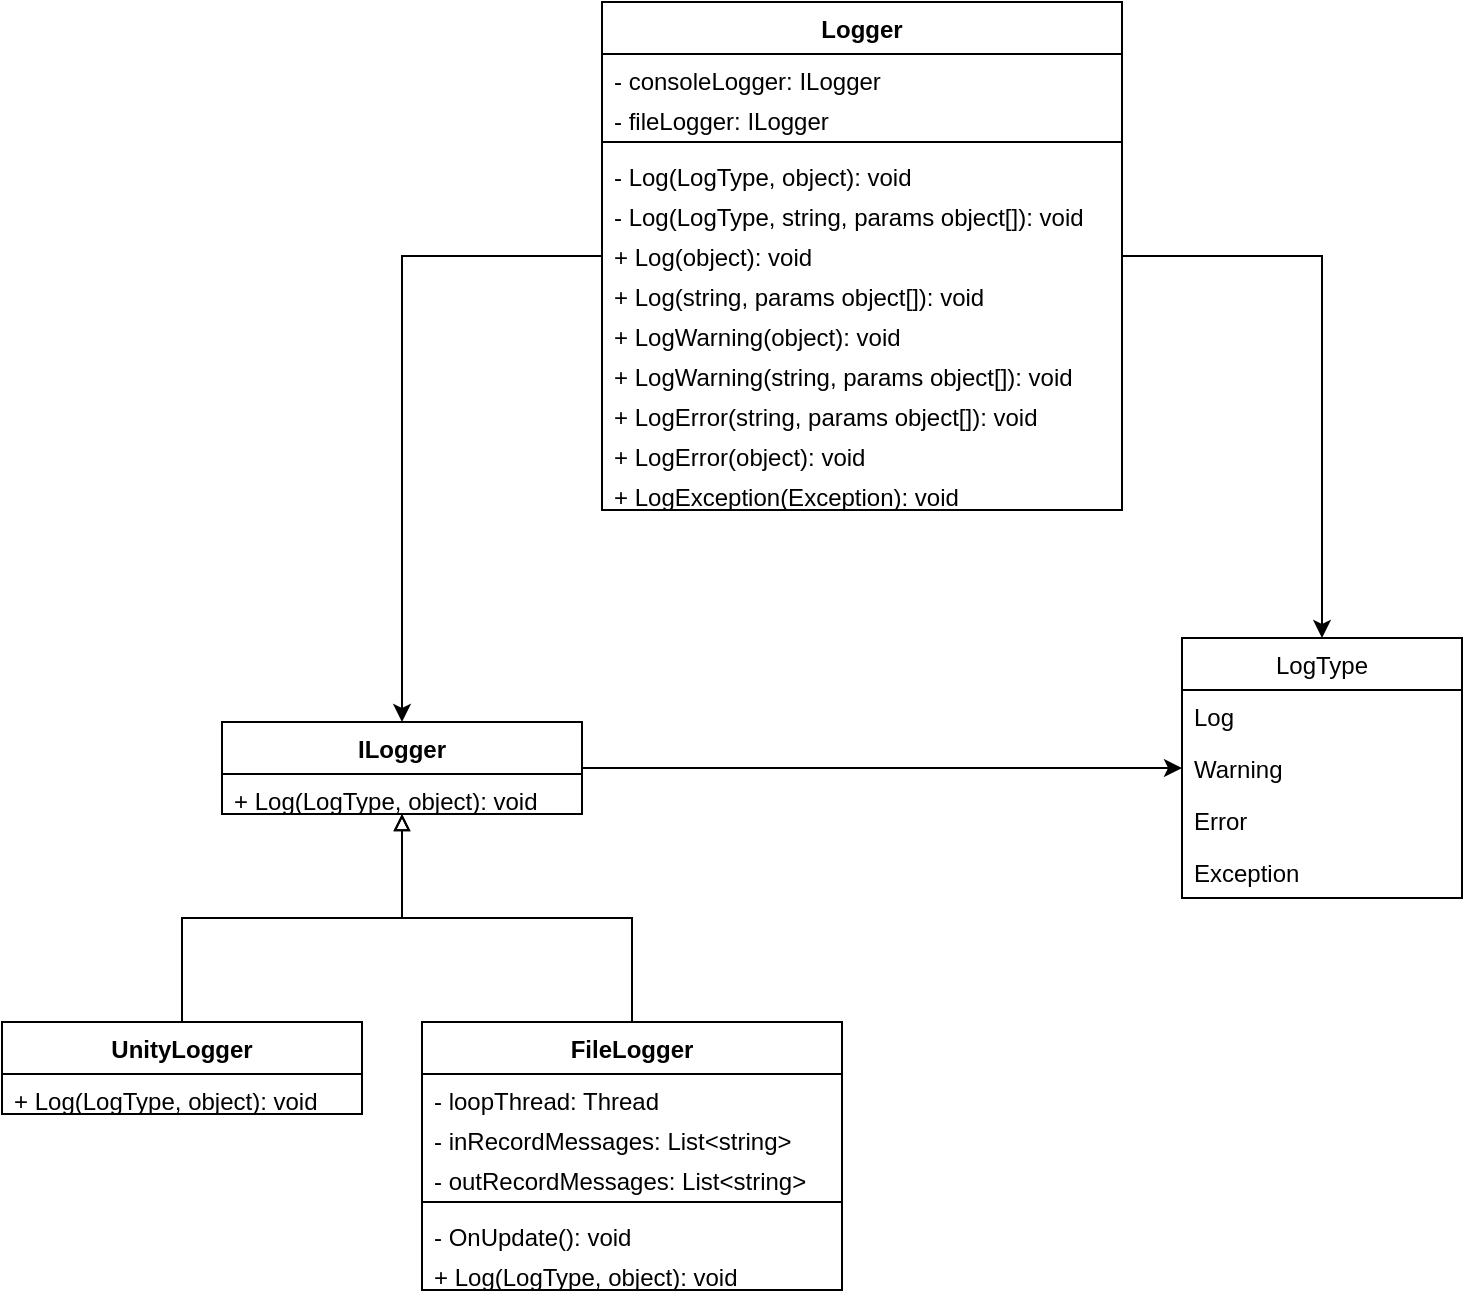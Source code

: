 <mxfile version="16.5.6" type="github" pages="5">
  <diagram id="_9zGiHr59lyJn033-5UE" name="Logger">
    <mxGraphModel dx="3576" dy="2590" grid="1" gridSize="10" guides="1" tooltips="1" connect="1" arrows="1" fold="1" page="1" pageScale="1" pageWidth="827" pageHeight="1169" math="0" shadow="0">
      <root>
        <mxCell id="0" />
        <mxCell id="1" parent="0" />
        <mxCell id="WCqdPWQqMX2LIuY9Nx3W-24" value="ILogger" style="swimlane;fontStyle=1;align=center;verticalAlign=top;childLayout=stackLayout;horizontal=1;startSize=26;horizontalStack=0;resizeParent=1;resizeParentMax=0;resizeLast=0;collapsible=1;marginBottom=0;" parent="1" vertex="1">
          <mxGeometry x="-340" y="-600" width="180" height="46" as="geometry" />
        </mxCell>
        <mxCell id="WCqdPWQqMX2LIuY9Nx3W-27" value="+ Log(LogType, object): void" style="text;strokeColor=none;fillColor=none;align=left;verticalAlign=top;spacingLeft=4;spacingRight=4;overflow=hidden;rotatable=0;points=[[0,0.5],[1,0.5]];portConstraint=eastwest;" parent="WCqdPWQqMX2LIuY9Nx3W-24" vertex="1">
          <mxGeometry y="26" width="180" height="20" as="geometry" />
        </mxCell>
        <mxCell id="WCqdPWQqMX2LIuY9Nx3W-41" style="edgeStyle=orthogonalEdgeStyle;rounded=0;orthogonalLoop=1;jettySize=auto;html=1;" parent="1" source="WCqdPWQqMX2LIuY9Nx3W-15" target="WCqdPWQqMX2LIuY9Nx3W-24" edge="1">
          <mxGeometry relative="1" as="geometry" />
        </mxCell>
        <mxCell id="WCqdPWQqMX2LIuY9Nx3W-40" style="edgeStyle=orthogonalEdgeStyle;rounded=0;orthogonalLoop=1;jettySize=auto;html=1;endArrow=block;endFill=0;" parent="1" source="WCqdPWQqMX2LIuY9Nx3W-36" target="WCqdPWQqMX2LIuY9Nx3W-24" edge="1">
          <mxGeometry relative="1" as="geometry" />
        </mxCell>
        <mxCell id="WCqdPWQqMX2LIuY9Nx3W-36" value="UnityLogger" style="swimlane;fontStyle=1;align=center;verticalAlign=top;childLayout=stackLayout;horizontal=1;startSize=26;horizontalStack=0;resizeParent=1;resizeParentMax=0;resizeLast=0;collapsible=1;marginBottom=0;" parent="1" vertex="1">
          <mxGeometry x="-450" y="-450" width="180" height="46" as="geometry" />
        </mxCell>
        <mxCell id="WCqdPWQqMX2LIuY9Nx3W-39" value="+ Log(LogType, object): void" style="text;strokeColor=none;fillColor=none;align=left;verticalAlign=top;spacingLeft=4;spacingRight=4;overflow=hidden;rotatable=0;points=[[0,0.5],[1,0.5]];portConstraint=eastwest;" parent="WCqdPWQqMX2LIuY9Nx3W-36" vertex="1">
          <mxGeometry y="26" width="180" height="20" as="geometry" />
        </mxCell>
        <mxCell id="WCqdPWQqMX2LIuY9Nx3W-70" style="edgeStyle=orthogonalEdgeStyle;rounded=0;orthogonalLoop=1;jettySize=auto;html=1;endArrow=classic;endFill=1;" parent="1" source="WCqdPWQqMX2LIuY9Nx3W-15" target="WCqdPWQqMX2LIuY9Nx3W-63" edge="1">
          <mxGeometry relative="1" as="geometry" />
        </mxCell>
        <mxCell id="WCqdPWQqMX2LIuY9Nx3W-45" style="edgeStyle=orthogonalEdgeStyle;rounded=0;orthogonalLoop=1;jettySize=auto;html=1;endArrow=block;endFill=0;" parent="1" source="WCqdPWQqMX2LIuY9Nx3W-51" target="WCqdPWQqMX2LIuY9Nx3W-24" edge="1">
          <mxGeometry relative="1" as="geometry">
            <mxPoint x="-180" y="-460" as="sourcePoint" />
          </mxGeometry>
        </mxCell>
        <mxCell id="WCqdPWQqMX2LIuY9Nx3W-51" value="FileLogger" style="swimlane;fontStyle=1;align=center;verticalAlign=top;childLayout=stackLayout;horizontal=1;startSize=26;horizontalStack=0;resizeParent=1;resizeParentMax=0;resizeLast=0;collapsible=1;marginBottom=0;" parent="1" vertex="1">
          <mxGeometry x="-240" y="-450" width="210" height="134" as="geometry" />
        </mxCell>
        <mxCell id="WCqdPWQqMX2LIuY9Nx3W-52" value="- loopThread: Thread" style="text;strokeColor=none;fillColor=none;align=left;verticalAlign=top;spacingLeft=4;spacingRight=4;overflow=hidden;rotatable=0;points=[[0,0.5],[1,0.5]];portConstraint=eastwest;" parent="WCqdPWQqMX2LIuY9Nx3W-51" vertex="1">
          <mxGeometry y="26" width="210" height="20" as="geometry" />
        </mxCell>
        <mxCell id="WCqdPWQqMX2LIuY9Nx3W-57" value="- inRecordMessages: List&lt;string&gt;" style="text;strokeColor=none;fillColor=none;align=left;verticalAlign=top;spacingLeft=4;spacingRight=4;overflow=hidden;rotatable=0;points=[[0,0.5],[1,0.5]];portConstraint=eastwest;" parent="WCqdPWQqMX2LIuY9Nx3W-51" vertex="1">
          <mxGeometry y="46" width="210" height="20" as="geometry" />
        </mxCell>
        <mxCell id="WCqdPWQqMX2LIuY9Nx3W-55" value="- outRecordMessages: List&lt;string&gt;" style="text;strokeColor=none;fillColor=none;align=left;verticalAlign=top;spacingLeft=4;spacingRight=4;overflow=hidden;rotatable=0;points=[[0,0.5],[1,0.5]];portConstraint=eastwest;" parent="WCqdPWQqMX2LIuY9Nx3W-51" vertex="1">
          <mxGeometry y="66" width="210" height="20" as="geometry" />
        </mxCell>
        <mxCell id="WCqdPWQqMX2LIuY9Nx3W-53" value="" style="line;strokeWidth=1;fillColor=none;align=left;verticalAlign=middle;spacingTop=-1;spacingLeft=3;spacingRight=3;rotatable=0;labelPosition=right;points=[];portConstraint=eastwest;" parent="WCqdPWQqMX2LIuY9Nx3W-51" vertex="1">
          <mxGeometry y="86" width="210" height="8" as="geometry" />
        </mxCell>
        <mxCell id="WCqdPWQqMX2LIuY9Nx3W-58" value="- OnUpdate(): void" style="text;strokeColor=none;fillColor=none;align=left;verticalAlign=top;spacingLeft=4;spacingRight=4;overflow=hidden;rotatable=0;points=[[0,0.5],[1,0.5]];portConstraint=eastwest;" parent="WCqdPWQqMX2LIuY9Nx3W-51" vertex="1">
          <mxGeometry y="94" width="210" height="20" as="geometry" />
        </mxCell>
        <mxCell id="WCqdPWQqMX2LIuY9Nx3W-54" value="+ Log(LogType, object): void" style="text;strokeColor=none;fillColor=none;align=left;verticalAlign=top;spacingLeft=4;spacingRight=4;overflow=hidden;rotatable=0;points=[[0,0.5],[1,0.5]];portConstraint=eastwest;" parent="WCqdPWQqMX2LIuY9Nx3W-51" vertex="1">
          <mxGeometry y="114" width="210" height="20" as="geometry" />
        </mxCell>
        <mxCell id="WCqdPWQqMX2LIuY9Nx3W-15" value="Logger" style="swimlane;fontStyle=1;align=center;verticalAlign=top;childLayout=stackLayout;horizontal=1;startSize=26;horizontalStack=0;resizeParent=1;resizeParentMax=0;resizeLast=0;collapsible=1;marginBottom=0;" parent="1" vertex="1">
          <mxGeometry x="-150" y="-960" width="260" height="254" as="geometry" />
        </mxCell>
        <mxCell id="WCqdPWQqMX2LIuY9Nx3W-16" value="- consoleLogger: ILogger" style="text;strokeColor=none;fillColor=none;align=left;verticalAlign=top;spacingLeft=4;spacingRight=4;overflow=hidden;rotatable=0;points=[[0,0.5],[1,0.5]];portConstraint=eastwest;" parent="WCqdPWQqMX2LIuY9Nx3W-15" vertex="1">
          <mxGeometry y="26" width="260" height="20" as="geometry" />
        </mxCell>
        <mxCell id="WCqdPWQqMX2LIuY9Nx3W-19" value="- fileLogger: ILogger" style="text;strokeColor=none;fillColor=none;align=left;verticalAlign=top;spacingLeft=4;spacingRight=4;overflow=hidden;rotatable=0;points=[[0,0.5],[1,0.5]];portConstraint=eastwest;" parent="WCqdPWQqMX2LIuY9Nx3W-15" vertex="1">
          <mxGeometry y="46" width="260" height="20" as="geometry" />
        </mxCell>
        <mxCell id="WCqdPWQqMX2LIuY9Nx3W-17" value="" style="line;strokeWidth=1;fillColor=none;align=left;verticalAlign=middle;spacingTop=-1;spacingLeft=3;spacingRight=3;rotatable=0;labelPosition=right;points=[];portConstraint=eastwest;" parent="WCqdPWQqMX2LIuY9Nx3W-15" vertex="1">
          <mxGeometry y="66" width="260" height="8" as="geometry" />
        </mxCell>
        <mxCell id="WCqdPWQqMX2LIuY9Nx3W-12" value="- Log(LogType, object): void" style="text;strokeColor=none;fillColor=none;align=left;verticalAlign=top;spacingLeft=4;spacingRight=4;overflow=hidden;rotatable=0;points=[[0,0.5],[1,0.5]];portConstraint=eastwest;" parent="WCqdPWQqMX2LIuY9Nx3W-15" vertex="1">
          <mxGeometry y="74" width="260" height="20" as="geometry" />
        </mxCell>
        <mxCell id="WCqdPWQqMX2LIuY9Nx3W-13" value="- Log(LogType, string, params object[]): void" style="text;strokeColor=none;fillColor=none;align=left;verticalAlign=top;spacingLeft=4;spacingRight=4;overflow=hidden;rotatable=0;points=[[0,0.5],[1,0.5]];portConstraint=eastwest;" parent="WCqdPWQqMX2LIuY9Nx3W-15" vertex="1">
          <mxGeometry y="94" width="260" height="20" as="geometry" />
        </mxCell>
        <mxCell id="WCqdPWQqMX2LIuY9Nx3W-3" value="+ Log(object): void" style="text;strokeColor=none;fillColor=none;align=left;verticalAlign=top;spacingLeft=4;spacingRight=4;overflow=hidden;rotatable=0;points=[[0,0.5],[1,0.5]];portConstraint=eastwest;" parent="WCqdPWQqMX2LIuY9Nx3W-15" vertex="1">
          <mxGeometry y="114" width="260" height="20" as="geometry" />
        </mxCell>
        <mxCell id="WCqdPWQqMX2LIuY9Nx3W-7" value="+ Log(string, params object[]): void" style="text;strokeColor=none;fillColor=none;align=left;verticalAlign=top;spacingLeft=4;spacingRight=4;overflow=hidden;rotatable=0;points=[[0,0.5],[1,0.5]];portConstraint=eastwest;" parent="WCqdPWQqMX2LIuY9Nx3W-15" vertex="1">
          <mxGeometry y="134" width="260" height="20" as="geometry" />
        </mxCell>
        <mxCell id="WCqdPWQqMX2LIuY9Nx3W-4" value="+ LogWarning(object): void" style="text;strokeColor=none;fillColor=none;align=left;verticalAlign=top;spacingLeft=4;spacingRight=4;overflow=hidden;rotatable=0;points=[[0,0.5],[1,0.5]];portConstraint=eastwest;" parent="WCqdPWQqMX2LIuY9Nx3W-15" vertex="1">
          <mxGeometry y="154" width="260" height="20" as="geometry" />
        </mxCell>
        <mxCell id="WCqdPWQqMX2LIuY9Nx3W-6" value="+ LogWarning(string, params object[]): void" style="text;strokeColor=none;fillColor=none;align=left;verticalAlign=top;spacingLeft=4;spacingRight=4;overflow=hidden;rotatable=0;points=[[0,0.5],[1,0.5]];portConstraint=eastwest;" parent="WCqdPWQqMX2LIuY9Nx3W-15" vertex="1">
          <mxGeometry y="174" width="260" height="20" as="geometry" />
        </mxCell>
        <mxCell id="WCqdPWQqMX2LIuY9Nx3W-9" value="+ LogError(string, params object[]): void" style="text;strokeColor=none;fillColor=none;align=left;verticalAlign=top;spacingLeft=4;spacingRight=4;overflow=hidden;rotatable=0;points=[[0,0.5],[1,0.5]];portConstraint=eastwest;" parent="WCqdPWQqMX2LIuY9Nx3W-15" vertex="1">
          <mxGeometry y="194" width="260" height="20" as="geometry" />
        </mxCell>
        <mxCell id="WCqdPWQqMX2LIuY9Nx3W-10" value="+ LogError(object): void" style="text;strokeColor=none;fillColor=none;align=left;verticalAlign=top;spacingLeft=4;spacingRight=4;overflow=hidden;rotatable=0;points=[[0,0.5],[1,0.5]];portConstraint=eastwest;" parent="WCqdPWQqMX2LIuY9Nx3W-15" vertex="1">
          <mxGeometry y="214" width="260" height="20" as="geometry" />
        </mxCell>
        <mxCell id="WCqdPWQqMX2LIuY9Nx3W-11" value="+ LogException(Exception): void" style="text;strokeColor=none;fillColor=none;align=left;verticalAlign=top;spacingLeft=4;spacingRight=4;overflow=hidden;rotatable=0;points=[[0,0.5],[1,0.5]];portConstraint=eastwest;" parent="WCqdPWQqMX2LIuY9Nx3W-15" vertex="1">
          <mxGeometry y="234" width="260" height="20" as="geometry" />
        </mxCell>
        <mxCell id="WCqdPWQqMX2LIuY9Nx3W-68" style="edgeStyle=orthogonalEdgeStyle;rounded=0;orthogonalLoop=1;jettySize=auto;html=1;endArrow=classic;endFill=1;" parent="1" source="WCqdPWQqMX2LIuY9Nx3W-24" target="WCqdPWQqMX2LIuY9Nx3W-63" edge="1">
          <mxGeometry relative="1" as="geometry" />
        </mxCell>
        <mxCell id="WCqdPWQqMX2LIuY9Nx3W-63" value="LogType" style="swimlane;fontStyle=0;childLayout=stackLayout;horizontal=1;startSize=26;fillColor=none;horizontalStack=0;resizeParent=1;resizeParentMax=0;resizeLast=0;collapsible=1;marginBottom=0;" parent="1" vertex="1">
          <mxGeometry x="140" y="-642" width="140" height="130" as="geometry" />
        </mxCell>
        <mxCell id="WCqdPWQqMX2LIuY9Nx3W-64" value="Log" style="text;strokeColor=none;fillColor=none;align=left;verticalAlign=top;spacingLeft=4;spacingRight=4;overflow=hidden;rotatable=0;points=[[0,0.5],[1,0.5]];portConstraint=eastwest;" parent="WCqdPWQqMX2LIuY9Nx3W-63" vertex="1">
          <mxGeometry y="26" width="140" height="26" as="geometry" />
        </mxCell>
        <mxCell id="WCqdPWQqMX2LIuY9Nx3W-65" value="Warning" style="text;strokeColor=none;fillColor=none;align=left;verticalAlign=top;spacingLeft=4;spacingRight=4;overflow=hidden;rotatable=0;points=[[0,0.5],[1,0.5]];portConstraint=eastwest;" parent="WCqdPWQqMX2LIuY9Nx3W-63" vertex="1">
          <mxGeometry y="52" width="140" height="26" as="geometry" />
        </mxCell>
        <mxCell id="WCqdPWQqMX2LIuY9Nx3W-66" value="Error" style="text;strokeColor=none;fillColor=none;align=left;verticalAlign=top;spacingLeft=4;spacingRight=4;overflow=hidden;rotatable=0;points=[[0,0.5],[1,0.5]];portConstraint=eastwest;" parent="WCqdPWQqMX2LIuY9Nx3W-63" vertex="1">
          <mxGeometry y="78" width="140" height="26" as="geometry" />
        </mxCell>
        <mxCell id="WCqdPWQqMX2LIuY9Nx3W-67" value="Exception" style="text;strokeColor=none;fillColor=none;align=left;verticalAlign=top;spacingLeft=4;spacingRight=4;overflow=hidden;rotatable=0;points=[[0,0.5],[1,0.5]];portConstraint=eastwest;" parent="WCqdPWQqMX2LIuY9Nx3W-63" vertex="1">
          <mxGeometry y="104" width="140" height="26" as="geometry" />
        </mxCell>
      </root>
    </mxGraphModel>
  </diagram>
  <diagram id="IXS3bcTiG61PvliDM8M_" name="AssetManager">
    <mxGraphModel dx="4328" dy="3834" grid="1" gridSize="10" guides="1" tooltips="1" connect="1" arrows="1" fold="1" page="1" pageScale="1" pageWidth="827" pageHeight="1169" math="0" shadow="0">
      <root>
        <mxCell id="tnANxlgTnFqXqJ82StEp-0" />
        <mxCell id="tnANxlgTnFqXqJ82StEp-1" parent="tnANxlgTnFqXqJ82StEp-0" />
        <mxCell id="RnxEe6if0i5W7EkWMdeu-0" style="edgeStyle=orthogonalEdgeStyle;rounded=0;orthogonalLoop=1;jettySize=auto;html=1;" edge="1" parent="tnANxlgTnFqXqJ82StEp-1" source="RnxEe6if0i5W7EkWMdeu-1" target="RnxEe6if0i5W7EkWMdeu-33">
          <mxGeometry relative="1" as="geometry" />
        </mxCell>
        <mxCell id="RnxEe6if0i5W7EkWMdeu-1" value="IAssetLoader" style="swimlane;fontStyle=1;align=center;verticalAlign=top;childLayout=stackLayout;horizontal=1;startSize=26;horizontalStack=0;resizeParent=1;resizeParentMax=0;resizeLast=0;collapsible=1;marginBottom=0;" vertex="1" parent="tnANxlgTnFqXqJ82StEp-1">
          <mxGeometry x="1705.5" y="-430" width="280" height="146" as="geometry" />
        </mxCell>
        <mxCell id="RnxEe6if0i5W7EkWMdeu-2" value="+ LoadAsset(string): Object" style="text;strokeColor=none;fillColor=none;align=left;verticalAlign=top;spacingLeft=4;spacingRight=4;overflow=hidden;rotatable=0;points=[[0,0.5],[1,0.5]];portConstraint=eastwest;" vertex="1" parent="RnxEe6if0i5W7EkWMdeu-1">
          <mxGeometry y="26" width="280" height="20" as="geometry" />
        </mxCell>
        <mxCell id="RnxEe6if0i5W7EkWMdeu-3" value="+ LoadAsset&lt;Object&gt;(string): Object" style="text;strokeColor=none;fillColor=none;align=left;verticalAlign=top;spacingLeft=4;spacingRight=4;overflow=hidden;rotatable=0;points=[[0,0.5],[1,0.5]];portConstraint=eastwest;" vertex="1" parent="RnxEe6if0i5W7EkWMdeu-1">
          <mxGeometry y="46" width="280" height="20" as="geometry" />
        </mxCell>
        <mxCell id="RnxEe6if0i5W7EkWMdeu-4" value="+ LoadAssetAsync(string): AssetAsyncOperation" style="text;strokeColor=none;fillColor=none;align=left;verticalAlign=top;spacingLeft=4;spacingRight=4;overflow=hidden;rotatable=0;points=[[0,0.5],[1,0.5]];portConstraint=eastwest;" vertex="1" parent="RnxEe6if0i5W7EkWMdeu-1">
          <mxGeometry y="66" width="280" height="20" as="geometry" />
        </mxCell>
        <mxCell id="RnxEe6if0i5W7EkWMdeu-5" value="+ UnLoadAsset(string): void" style="text;strokeColor=none;fillColor=none;align=left;verticalAlign=top;spacingLeft=4;spacingRight=4;overflow=hidden;rotatable=0;points=[[0,0.5],[1,0.5]];portConstraint=eastwest;" vertex="1" parent="RnxEe6if0i5W7EkWMdeu-1">
          <mxGeometry y="86" width="280" height="20" as="geometry" />
        </mxCell>
        <mxCell id="RnxEe6if0i5W7EkWMdeu-6" value="+ UnLoadAssetBundle(string, bool): void" style="text;strokeColor=none;fillColor=none;align=left;verticalAlign=top;spacingLeft=4;spacingRight=4;overflow=hidden;rotatable=0;points=[[0,0.5],[1,0.5]];portConstraint=eastwest;" vertex="1" parent="RnxEe6if0i5W7EkWMdeu-1">
          <mxGeometry y="106" width="280" height="20" as="geometry" />
        </mxCell>
        <mxCell id="RnxEe6if0i5W7EkWMdeu-7" value="+ UnLoadAllAssets(): void" style="text;strokeColor=none;fillColor=none;align=left;verticalAlign=top;spacingLeft=4;spacingRight=4;overflow=hidden;rotatable=0;points=[[0,0.5],[1,0.5]];portConstraint=eastwest;" vertex="1" parent="RnxEe6if0i5W7EkWMdeu-1">
          <mxGeometry y="126" width="280" height="20" as="geometry" />
        </mxCell>
        <mxCell id="RnxEe6if0i5W7EkWMdeu-8" style="edgeStyle=orthogonalEdgeStyle;rounded=0;orthogonalLoop=1;jettySize=auto;html=1;exitX=0.5;exitY=0;exitDx=0;exitDy=0;endArrow=block;endFill=0;" edge="1" parent="tnANxlgTnFqXqJ82StEp-1" source="RnxEe6if0i5W7EkWMdeu-9" target="RnxEe6if0i5W7EkWMdeu-1">
          <mxGeometry relative="1" as="geometry" />
        </mxCell>
        <mxCell id="RnxEe6if0i5W7EkWMdeu-9" value="ResourcesLoader" style="swimlane;fontStyle=1;align=center;verticalAlign=top;childLayout=stackLayout;horizontal=1;startSize=26;horizontalStack=0;resizeParent=1;resizeParentMax=0;resizeLast=0;collapsible=1;marginBottom=0;" vertex="1" parent="tnANxlgTnFqXqJ82StEp-1">
          <mxGeometry x="1390" y="-236" width="280" height="46" as="geometry" />
        </mxCell>
        <mxCell id="RnxEe6if0i5W7EkWMdeu-10" value="- assets: Dictionary&lt;string, Object&gt;" style="text;strokeColor=none;fillColor=none;align=left;verticalAlign=top;spacingLeft=4;spacingRight=4;overflow=hidden;rotatable=0;points=[[0,0.5],[1,0.5]];portConstraint=eastwest;" vertex="1" parent="RnxEe6if0i5W7EkWMdeu-9">
          <mxGeometry y="26" width="280" height="20" as="geometry" />
        </mxCell>
        <mxCell id="RnxEe6if0i5W7EkWMdeu-11" style="edgeStyle=orthogonalEdgeStyle;rounded=0;orthogonalLoop=1;jettySize=auto;html=1;exitX=0.5;exitY=0;exitDx=0;exitDy=0;endArrow=block;endFill=0;" edge="1" parent="tnANxlgTnFqXqJ82StEp-1" source="RnxEe6if0i5W7EkWMdeu-12" target="RnxEe6if0i5W7EkWMdeu-1">
          <mxGeometry relative="1" as="geometry" />
        </mxCell>
        <mxCell id="RnxEe6if0i5W7EkWMdeu-12" value="AssetDatabaseLoader" style="swimlane;fontStyle=1;align=center;verticalAlign=top;childLayout=stackLayout;horizontal=1;startSize=26;horizontalStack=0;resizeParent=1;resizeParentMax=0;resizeLast=0;collapsible=1;marginBottom=0;" vertex="1" parent="tnANxlgTnFqXqJ82StEp-1">
          <mxGeometry x="2021" y="-236" width="280" height="46" as="geometry" />
        </mxCell>
        <mxCell id="RnxEe6if0i5W7EkWMdeu-13" value="- assets: Dictionary&lt;string, Object&gt;" style="text;strokeColor=none;fillColor=none;align=left;verticalAlign=top;spacingLeft=4;spacingRight=4;overflow=hidden;rotatable=0;points=[[0,0.5],[1,0.5]];portConstraint=eastwest;" vertex="1" parent="RnxEe6if0i5W7EkWMdeu-12">
          <mxGeometry y="26" width="280" height="20" as="geometry" />
        </mxCell>
        <mxCell id="RnxEe6if0i5W7EkWMdeu-14" style="edgeStyle=orthogonalEdgeStyle;rounded=0;orthogonalLoop=1;jettySize=auto;html=1;endArrow=block;endFill=0;" edge="1" parent="tnANxlgTnFqXqJ82StEp-1" source="RnxEe6if0i5W7EkWMdeu-15" target="RnxEe6if0i5W7EkWMdeu-1">
          <mxGeometry relative="1" as="geometry" />
        </mxCell>
        <mxCell id="RnxEe6if0i5W7EkWMdeu-15" value="AssetBundleLoader" style="swimlane;fontStyle=1;align=center;verticalAlign=top;childLayout=stackLayout;horizontal=1;startSize=26;horizontalStack=0;resizeParent=1;resizeParentMax=0;resizeLast=0;collapsible=1;marginBottom=0;" vertex="1" parent="tnANxlgTnFqXqJ82StEp-1">
          <mxGeometry x="1705.5" y="-236" width="280" height="66" as="geometry" />
        </mxCell>
        <mxCell id="RnxEe6if0i5W7EkWMdeu-16" value="- assets: Dictionary&lt;string, Object&gt;" style="text;strokeColor=none;fillColor=none;align=left;verticalAlign=top;spacingLeft=4;spacingRight=4;overflow=hidden;rotatable=0;points=[[0,0.5],[1,0.5]];portConstraint=eastwest;" vertex="1" parent="RnxEe6if0i5W7EkWMdeu-15">
          <mxGeometry y="26" width="280" height="20" as="geometry" />
        </mxCell>
        <mxCell id="RnxEe6if0i5W7EkWMdeu-17" value="- assetBundles: Dictionary&lt;string, AssetBundle&gt;" style="text;strokeColor=none;fillColor=none;align=left;verticalAlign=top;spacingLeft=4;spacingRight=4;overflow=hidden;rotatable=0;points=[[0,0.5],[1,0.5]];portConstraint=eastwest;" vertex="1" parent="RnxEe6if0i5W7EkWMdeu-15">
          <mxGeometry y="46" width="280" height="20" as="geometry" />
        </mxCell>
        <mxCell id="RnxEe6if0i5W7EkWMdeu-18" style="edgeStyle=orthogonalEdgeStyle;rounded=0;orthogonalLoop=1;jettySize=auto;html=1;" edge="1" parent="tnANxlgTnFqXqJ82StEp-1" source="RnxEe6if0i5W7EkWMdeu-20" target="RnxEe6if0i5W7EkWMdeu-1">
          <mxGeometry relative="1" as="geometry" />
        </mxCell>
        <mxCell id="RnxEe6if0i5W7EkWMdeu-19" style="edgeStyle=orthogonalEdgeStyle;rounded=0;orthogonalLoop=1;jettySize=auto;html=1;" edge="1" parent="tnANxlgTnFqXqJ82StEp-1" source="RnxEe6if0i5W7EkWMdeu-20" target="RnxEe6if0i5W7EkWMdeu-33">
          <mxGeometry relative="1" as="geometry" />
        </mxCell>
        <mxCell id="RnxEe6if0i5W7EkWMdeu-20" value="AssetManager" style="swimlane;fontStyle=1;align=center;verticalAlign=top;childLayout=stackLayout;horizontal=1;startSize=26;horizontalStack=0;resizeParent=1;resizeParentMax=0;resizeLast=0;collapsible=1;marginBottom=0;" vertex="1" parent="tnANxlgTnFqXqJ82StEp-1">
          <mxGeometry x="2030" y="-747" width="280" height="254" as="geometry" />
        </mxCell>
        <mxCell id="RnxEe6if0i5W7EkWMdeu-21" value="- resourcesLoader: IAssetLoader" style="text;strokeColor=none;fillColor=none;align=left;verticalAlign=top;spacingLeft=4;spacingRight=4;overflow=hidden;rotatable=0;points=[[0,0.5],[1,0.5]];portConstraint=eastwest;" vertex="1" parent="RnxEe6if0i5W7EkWMdeu-20">
          <mxGeometry y="26" width="280" height="20" as="geometry" />
        </mxCell>
        <mxCell id="RnxEe6if0i5W7EkWMdeu-22" value="- bundleLoader: IAssetLoader" style="text;strokeColor=none;fillColor=none;align=left;verticalAlign=top;spacingLeft=4;spacingRight=4;overflow=hidden;rotatable=0;points=[[0,0.5],[1,0.5]];portConstraint=eastwest;" vertex="1" parent="RnxEe6if0i5W7EkWMdeu-20">
          <mxGeometry y="46" width="280" height="20" as="geometry" />
        </mxCell>
        <mxCell id="RnxEe6if0i5W7EkWMdeu-23" value="" style="line;strokeWidth=1;fillColor=none;align=left;verticalAlign=middle;spacingTop=-1;spacingLeft=3;spacingRight=3;rotatable=0;labelPosition=right;points=[];portConstraint=eastwest;" vertex="1" parent="RnxEe6if0i5W7EkWMdeu-20">
          <mxGeometry y="66" width="280" height="8" as="geometry" />
        </mxCell>
        <mxCell id="RnxEe6if0i5W7EkWMdeu-24" value="+ HasText(string): bool" style="text;strokeColor=none;fillColor=none;align=left;verticalAlign=top;spacingLeft=4;spacingRight=4;overflow=hidden;rotatable=0;points=[[0,0.5],[1,0.5]];portConstraint=eastwest;" vertex="1" parent="RnxEe6if0i5W7EkWMdeu-20">
          <mxGeometry y="74" width="280" height="20" as="geometry" />
        </mxCell>
        <mxCell id="RnxEe6if0i5W7EkWMdeu-25" value="+ LoadAsset&lt;Object&gt;(string): Object" style="text;strokeColor=none;fillColor=none;align=left;verticalAlign=top;spacingLeft=4;spacingRight=4;overflow=hidden;rotatable=0;points=[[0,0.5],[1,0.5]];portConstraint=eastwest;" vertex="1" parent="RnxEe6if0i5W7EkWMdeu-20">
          <mxGeometry y="94" width="280" height="20" as="geometry" />
        </mxCell>
        <mxCell id="RnxEe6if0i5W7EkWMdeu-26" value="+ LoadText(string): string" style="text;strokeColor=none;fillColor=none;align=left;verticalAlign=top;spacingLeft=4;spacingRight=4;overflow=hidden;rotatable=0;points=[[0,0.5],[1,0.5]];portConstraint=eastwest;" vertex="1" parent="RnxEe6if0i5W7EkWMdeu-20">
          <mxGeometry y="114" width="280" height="20" as="geometry" />
        </mxCell>
        <mxCell id="RnxEe6if0i5W7EkWMdeu-27" value="+ LoadBytes(string): byte[]" style="text;strokeColor=none;fillColor=none;align=left;verticalAlign=top;spacingLeft=4;spacingRight=4;overflow=hidden;rotatable=0;points=[[0,0.5],[1,0.5]];portConstraint=eastwest;" vertex="1" parent="RnxEe6if0i5W7EkWMdeu-20">
          <mxGeometry y="134" width="280" height="20" as="geometry" />
        </mxCell>
        <mxCell id="RnxEe6if0i5W7EkWMdeu-28" value="+ LoadAssetAsync(string): AssetAsyncOperation" style="text;strokeColor=none;fillColor=none;align=left;verticalAlign=top;spacingLeft=4;spacingRight=4;overflow=hidden;rotatable=0;points=[[0,0.5],[1,0.5]];portConstraint=eastwest;" vertex="1" parent="RnxEe6if0i5W7EkWMdeu-20">
          <mxGeometry y="154" width="280" height="20" as="geometry" />
        </mxCell>
        <mxCell id="RnxEe6if0i5W7EkWMdeu-29" value="+ LoadTextAsync(string): TextAsyncOperation" style="text;strokeColor=none;fillColor=none;align=left;verticalAlign=top;spacingLeft=4;spacingRight=4;overflow=hidden;rotatable=0;points=[[0,0.5],[1,0.5]];portConstraint=eastwest;" vertex="1" parent="RnxEe6if0i5W7EkWMdeu-20">
          <mxGeometry y="174" width="280" height="20" as="geometry" />
        </mxCell>
        <mxCell id="RnxEe6if0i5W7EkWMdeu-30" value="+ UnLoadAllAssets(): void" style="text;strokeColor=none;fillColor=none;align=left;verticalAlign=top;spacingLeft=4;spacingRight=4;overflow=hidden;rotatable=0;points=[[0,0.5],[1,0.5]];portConstraint=eastwest;" vertex="1" parent="RnxEe6if0i5W7EkWMdeu-20">
          <mxGeometry y="194" width="280" height="20" as="geometry" />
        </mxCell>
        <mxCell id="RnxEe6if0i5W7EkWMdeu-31" value="+ UnLoadAssetBundle(string, bool): void" style="text;strokeColor=none;fillColor=none;align=left;verticalAlign=top;spacingLeft=4;spacingRight=4;overflow=hidden;rotatable=0;points=[[0,0.5],[1,0.5]];portConstraint=eastwest;" vertex="1" parent="RnxEe6if0i5W7EkWMdeu-20">
          <mxGeometry y="214" width="280" height="20" as="geometry" />
        </mxCell>
        <mxCell id="RnxEe6if0i5W7EkWMdeu-32" value="+ UnLoadAsset(string): void" style="text;strokeColor=none;fillColor=none;align=left;verticalAlign=top;spacingLeft=4;spacingRight=4;overflow=hidden;rotatable=0;points=[[0,0.5],[1,0.5]];portConstraint=eastwest;" vertex="1" parent="RnxEe6if0i5W7EkWMdeu-20">
          <mxGeometry y="234" width="280" height="20" as="geometry" />
        </mxCell>
        <mxCell id="RnxEe6if0i5W7EkWMdeu-33" value="AssetAsyncOperation" style="swimlane;fontStyle=1;align=center;verticalAlign=top;childLayout=stackLayout;horizontal=1;startSize=26;horizontalStack=0;resizeParent=1;resizeParentMax=0;resizeLast=0;collapsible=1;marginBottom=0;" vertex="1" parent="tnANxlgTnFqXqJ82StEp-1">
          <mxGeometry x="1420" y="-727" width="280" height="214" as="geometry" />
        </mxCell>
        <mxCell id="RnxEe6if0i5W7EkWMdeu-34" value="+ IsDone: bool" style="text;strokeColor=none;fillColor=none;align=left;verticalAlign=top;spacingLeft=4;spacingRight=4;overflow=hidden;rotatable=0;points=[[0,0.5],[1,0.5]];portConstraint=eastwest;" vertex="1" parent="RnxEe6if0i5W7EkWMdeu-33">
          <mxGeometry y="26" width="280" height="20" as="geometry" />
        </mxCell>
        <mxCell id="RnxEe6if0i5W7EkWMdeu-35" value="+ Progress: float" style="text;strokeColor=none;fillColor=none;align=left;verticalAlign=top;spacingLeft=4;spacingRight=4;overflow=hidden;rotatable=0;points=[[0,0.5],[1,0.5]];portConstraint=eastwest;" vertex="1" parent="RnxEe6if0i5W7EkWMdeu-33">
          <mxGeometry y="46" width="280" height="20" as="geometry" />
        </mxCell>
        <mxCell id="RnxEe6if0i5W7EkWMdeu-36" value="+ Asset: Object" style="text;strokeColor=none;fillColor=none;align=left;verticalAlign=top;spacingLeft=4;spacingRight=4;overflow=hidden;rotatable=0;points=[[0,0.5],[1,0.5]];portConstraint=eastwest;" vertex="1" parent="RnxEe6if0i5W7EkWMdeu-33">
          <mxGeometry y="66" width="280" height="20" as="geometry" />
        </mxCell>
        <mxCell id="RnxEe6if0i5W7EkWMdeu-37" value="+ OnProgressChanged: Action&lt;float&gt;" style="text;strokeColor=none;fillColor=none;align=left;verticalAlign=top;spacingLeft=4;spacingRight=4;overflow=hidden;rotatable=0;points=[[0,0.5],[1,0.5]];portConstraint=eastwest;" vertex="1" parent="RnxEe6if0i5W7EkWMdeu-33">
          <mxGeometry y="86" width="280" height="20" as="geometry" />
        </mxCell>
        <mxCell id="RnxEe6if0i5W7EkWMdeu-38" value="+ OnCompleted: Action" style="text;strokeColor=none;fillColor=none;align=left;verticalAlign=top;spacingLeft=4;spacingRight=4;overflow=hidden;rotatable=0;points=[[0,0.5],[1,0.5]];portConstraint=eastwest;" vertex="1" parent="RnxEe6if0i5W7EkWMdeu-33">
          <mxGeometry y="106" width="280" height="20" as="geometry" />
        </mxCell>
        <mxCell id="RnxEe6if0i5W7EkWMdeu-39" value="" style="line;strokeWidth=1;fillColor=none;align=left;verticalAlign=middle;spacingTop=-1;spacingLeft=3;spacingRight=3;rotatable=0;labelPosition=right;points=[];portConstraint=eastwest;" vertex="1" parent="RnxEe6if0i5W7EkWMdeu-33">
          <mxGeometry y="126" width="280" height="8" as="geometry" />
        </mxCell>
        <mxCell id="RnxEe6if0i5W7EkWMdeu-40" value="+ Cast&lt;T&gt;():  T where T : Object" style="text;strokeColor=none;fillColor=none;align=left;verticalAlign=top;spacingLeft=4;spacingRight=4;overflow=hidden;rotatable=0;points=[[0,0.5],[1,0.5]];portConstraint=eastwest;" vertex="1" parent="RnxEe6if0i5W7EkWMdeu-33">
          <mxGeometry y="134" width="280" height="20" as="geometry" />
        </mxCell>
        <mxCell id="RnxEe6if0i5W7EkWMdeu-41" value="+ GetComponent&lt;T&gt;: T" style="text;strokeColor=none;fillColor=none;align=left;verticalAlign=top;spacingLeft=4;spacingRight=4;overflow=hidden;rotatable=0;points=[[0,0.5],[1,0.5]];portConstraint=eastwest;" vertex="1" parent="RnxEe6if0i5W7EkWMdeu-33">
          <mxGeometry y="154" width="280" height="20" as="geometry" />
        </mxCell>
        <mxCell id="RnxEe6if0i5W7EkWMdeu-42" value="+ Report(float): void" style="text;strokeColor=none;fillColor=none;align=left;verticalAlign=top;spacingLeft=4;spacingRight=4;overflow=hidden;rotatable=0;points=[[0,0.5],[1,0.5]];portConstraint=eastwest;" vertex="1" parent="RnxEe6if0i5W7EkWMdeu-33">
          <mxGeometry y="174" width="280" height="20" as="geometry" />
        </mxCell>
        <mxCell id="RnxEe6if0i5W7EkWMdeu-43" value="+ Complete(Object): void" style="text;strokeColor=none;fillColor=none;align=left;verticalAlign=top;spacingLeft=4;spacingRight=4;overflow=hidden;rotatable=0;points=[[0,0.5],[1,0.5]];portConstraint=eastwest;" vertex="1" parent="RnxEe6if0i5W7EkWMdeu-33">
          <mxGeometry y="194" width="280" height="20" as="geometry" />
        </mxCell>
        <mxCell id="RnxEe6if0i5W7EkWMdeu-44" value="ITextLoader" style="swimlane;fontStyle=1;align=center;verticalAlign=top;childLayout=stackLayout;horizontal=1;startSize=26;horizontalStack=0;resizeParent=1;resizeParentMax=0;resizeLast=0;collapsible=1;marginBottom=0;" vertex="1" parent="tnANxlgTnFqXqJ82StEp-1">
          <mxGeometry x="2360" y="-420" width="280" height="106" as="geometry" />
        </mxCell>
        <mxCell id="RnxEe6if0i5W7EkWMdeu-45" value="+ HasText(string): bool" style="text;strokeColor=none;fillColor=none;align=left;verticalAlign=top;spacingLeft=4;spacingRight=4;overflow=hidden;rotatable=0;points=[[0,0.5],[1,0.5]];portConstraint=eastwest;" vertex="1" parent="RnxEe6if0i5W7EkWMdeu-44">
          <mxGeometry y="26" width="280" height="20" as="geometry" />
        </mxCell>
        <mxCell id="RnxEe6if0i5W7EkWMdeu-46" value="+ LoadText(string): string" style="text;strokeColor=none;fillColor=none;align=left;verticalAlign=top;spacingLeft=4;spacingRight=4;overflow=hidden;rotatable=0;points=[[0,0.5],[1,0.5]];portConstraint=eastwest;" vertex="1" parent="RnxEe6if0i5W7EkWMdeu-44">
          <mxGeometry y="46" width="280" height="20" as="geometry" />
        </mxCell>
        <mxCell id="RnxEe6if0i5W7EkWMdeu-47" value="+ LoadBytes(string): byte[]" style="text;strokeColor=none;fillColor=none;align=left;verticalAlign=top;spacingLeft=4;spacingRight=4;overflow=hidden;rotatable=0;points=[[0,0.5],[1,0.5]];portConstraint=eastwest;" vertex="1" parent="RnxEe6if0i5W7EkWMdeu-44">
          <mxGeometry y="66" width="280" height="20" as="geometry" />
        </mxCell>
        <mxCell id="RnxEe6if0i5W7EkWMdeu-48" value="+ LoadTextAsync(string): TextAsyncOperation" style="text;strokeColor=none;fillColor=none;align=left;verticalAlign=top;spacingLeft=4;spacingRight=4;overflow=hidden;rotatable=0;points=[[0,0.5],[1,0.5]];portConstraint=eastwest;" vertex="1" parent="RnxEe6if0i5W7EkWMdeu-44">
          <mxGeometry y="86" width="280" height="20" as="geometry" />
        </mxCell>
        <mxCell id="RnxEe6if0i5W7EkWMdeu-49" style="edgeStyle=orthogonalEdgeStyle;rounded=0;orthogonalLoop=1;jettySize=auto;html=1;endArrow=block;endFill=0;" edge="1" parent="tnANxlgTnFqXqJ82StEp-1" source="RnxEe6if0i5W7EkWMdeu-50" target="RnxEe6if0i5W7EkWMdeu-44">
          <mxGeometry relative="1" as="geometry" />
        </mxCell>
        <mxCell id="RnxEe6if0i5W7EkWMdeu-50" value="TextLoader" style="swimlane;fontStyle=1;align=center;verticalAlign=top;childLayout=stackLayout;horizontal=1;startSize=46;horizontalStack=0;resizeParent=1;resizeParentMax=0;resizeLast=0;collapsible=1;marginBottom=0;" vertex="1" parent="tnANxlgTnFqXqJ82StEp-1">
          <mxGeometry x="2360" y="-236" width="280" height="26" as="geometry" />
        </mxCell>
        <mxCell id="RnxEe6if0i5W7EkWMdeu-51" style="edgeStyle=orthogonalEdgeStyle;rounded=0;orthogonalLoop=1;jettySize=auto;html=1;exitX=1;exitY=0.5;exitDx=0;exitDy=0;" edge="1" parent="tnANxlgTnFqXqJ82StEp-1" source="RnxEe6if0i5W7EkWMdeu-26" target="RnxEe6if0i5W7EkWMdeu-44">
          <mxGeometry relative="1" as="geometry" />
        </mxCell>
        <mxCell id="RnxEe6if0i5W7EkWMdeu-52" value="TextAsyncOperation" style="swimlane;fontStyle=1;align=center;verticalAlign=top;childLayout=stackLayout;horizontal=1;startSize=26;horizontalStack=0;resizeParent=1;resizeParentMax=0;resizeLast=0;collapsible=1;marginBottom=0;" vertex="1" parent="tnANxlgTnFqXqJ82StEp-1">
          <mxGeometry x="2640" y="-690" width="280" height="134" as="geometry" />
        </mxCell>
        <mxCell id="RnxEe6if0i5W7EkWMdeu-53" value="+ IsDone: bool" style="text;strokeColor=none;fillColor=none;align=left;verticalAlign=top;spacingLeft=4;spacingRight=4;overflow=hidden;rotatable=0;points=[[0,0.5],[1,0.5]];portConstraint=eastwest;" vertex="1" parent="RnxEe6if0i5W7EkWMdeu-52">
          <mxGeometry y="26" width="280" height="20" as="geometry" />
        </mxCell>
        <mxCell id="RnxEe6if0i5W7EkWMdeu-54" value="+ Bytes: byte[]" style="text;strokeColor=none;fillColor=none;align=left;verticalAlign=top;spacingLeft=4;spacingRight=4;overflow=hidden;rotatable=0;points=[[0,0.5],[1,0.5]];portConstraint=eastwest;" vertex="1" parent="RnxEe6if0i5W7EkWMdeu-52">
          <mxGeometry y="46" width="280" height="20" as="geometry" />
        </mxCell>
        <mxCell id="RnxEe6if0i5W7EkWMdeu-55" value="+ Text: string" style="text;strokeColor=none;fillColor=none;align=left;verticalAlign=top;spacingLeft=4;spacingRight=4;overflow=hidden;rotatable=0;points=[[0,0.5],[1,0.5]];portConstraint=eastwest;" vertex="1" parent="RnxEe6if0i5W7EkWMdeu-52">
          <mxGeometry y="66" width="280" height="20" as="geometry" />
        </mxCell>
        <mxCell id="RnxEe6if0i5W7EkWMdeu-56" value="+ OnCompleted: Action" style="text;strokeColor=none;fillColor=none;align=left;verticalAlign=top;spacingLeft=4;spacingRight=4;overflow=hidden;rotatable=0;points=[[0,0.5],[1,0.5]];portConstraint=eastwest;" vertex="1" parent="RnxEe6if0i5W7EkWMdeu-52">
          <mxGeometry y="86" width="280" height="20" as="geometry" />
        </mxCell>
        <mxCell id="RnxEe6if0i5W7EkWMdeu-57" value="" style="line;strokeWidth=1;fillColor=none;align=left;verticalAlign=middle;spacingTop=-1;spacingLeft=3;spacingRight=3;rotatable=0;labelPosition=right;points=[];portConstraint=eastwest;" vertex="1" parent="RnxEe6if0i5W7EkWMdeu-52">
          <mxGeometry y="106" width="280" height="8" as="geometry" />
        </mxCell>
        <mxCell id="RnxEe6if0i5W7EkWMdeu-58" value="+ Complete(byte[]): void" style="text;strokeColor=none;fillColor=none;align=left;verticalAlign=top;spacingLeft=4;spacingRight=4;overflow=hidden;rotatable=0;points=[[0,0.5],[1,0.5]];portConstraint=eastwest;" vertex="1" parent="RnxEe6if0i5W7EkWMdeu-52">
          <mxGeometry y="114" width="280" height="20" as="geometry" />
        </mxCell>
        <mxCell id="RnxEe6if0i5W7EkWMdeu-59" style="edgeStyle=orthogonalEdgeStyle;rounded=0;orthogonalLoop=1;jettySize=auto;html=1;" edge="1" parent="tnANxlgTnFqXqJ82StEp-1" source="RnxEe6if0i5W7EkWMdeu-46" target="RnxEe6if0i5W7EkWMdeu-52">
          <mxGeometry relative="1" as="geometry" />
        </mxCell>
        <mxCell id="RnxEe6if0i5W7EkWMdeu-60" style="edgeStyle=orthogonalEdgeStyle;rounded=0;orthogonalLoop=1;jettySize=auto;html=1;" edge="1" parent="tnANxlgTnFqXqJ82StEp-1" source="RnxEe6if0i5W7EkWMdeu-26" target="RnxEe6if0i5W7EkWMdeu-52">
          <mxGeometry relative="1" as="geometry" />
        </mxCell>
      </root>
    </mxGraphModel>
  </diagram>
  <diagram id="QqaCJkTlSLY8sbJGsNvx" name="InputManager-1">
    <mxGraphModel dx="-1137" dy="2291" grid="1" gridSize="10" guides="1" tooltips="1" connect="1" arrows="1" fold="1" page="1" pageScale="1" pageWidth="827" pageHeight="1169" math="0" shadow="0">
      <root>
        <mxCell id="uzs1MdtAB1F_LPtrxDZz-0" />
        <mxCell id="uzs1MdtAB1F_LPtrxDZz-1" parent="uzs1MdtAB1F_LPtrxDZz-0" />
        <mxCell id="K6aQB1KGeFliR-hGENPW-0" style="edgeStyle=orthogonalEdgeStyle;rounded=0;orthogonalLoop=1;jettySize=auto;html=1;endArrow=block;endFill=0;" edge="1" parent="uzs1MdtAB1F_LPtrxDZz-1" source="K6aQB1KGeFliR-hGENPW-2" target="K6aQB1KGeFliR-hGENPW-25">
          <mxGeometry relative="1" as="geometry" />
        </mxCell>
        <mxCell id="K6aQB1KGeFliR-hGENPW-1" style="edgeStyle=orthogonalEdgeStyle;rounded=0;orthogonalLoop=1;jettySize=auto;html=1;" edge="1" parent="uzs1MdtAB1F_LPtrxDZz-1" source="K6aQB1KGeFliR-hGENPW-2" target="K6aQB1KGeFliR-hGENPW-41">
          <mxGeometry relative="1" as="geometry" />
        </mxCell>
        <mxCell id="UhqPfIVirDnVva4V11Qj-0" style="edgeStyle=orthogonalEdgeStyle;rounded=0;orthogonalLoop=1;jettySize=auto;html=1;exitX=0.5;exitY=0;exitDx=0;exitDy=0;endArrow=classic;endFill=1;strokeColor=#000000;" edge="1" parent="uzs1MdtAB1F_LPtrxDZz-1" source="K6aQB1KGeFliR-hGENPW-2" target="K6aQB1KGeFliR-hGENPW-50">
          <mxGeometry relative="1" as="geometry" />
        </mxCell>
        <mxCell id="K6aQB1KGeFliR-hGENPW-2" value="VirtualInput" style="swimlane;fontStyle=3;align=center;verticalAlign=top;childLayout=stackLayout;horizontal=1;startSize=26;horizontalStack=0;resizeParent=1;resizeParentMax=0;resizeLast=0;collapsible=1;marginBottom=0;" vertex="1" parent="uzs1MdtAB1F_LPtrxDZz-1">
          <mxGeometry x="4120" y="-524" width="280" height="134" as="geometry" />
        </mxCell>
        <mxCell id="K6aQB1KGeFliR-hGENPW-3" value="- virtualAxes: Dictionary&lt;string, VirtualAxis&gt;" style="text;strokeColor=none;fillColor=none;align=left;verticalAlign=top;spacingLeft=4;spacingRight=4;overflow=hidden;rotatable=0;points=[[0,0.5],[1,0.5]];portConstraint=eastwest;" vertex="1" parent="K6aQB1KGeFliR-hGENPW-2">
          <mxGeometry y="26" width="280" height="20" as="geometry" />
        </mxCell>
        <mxCell id="K6aQB1KGeFliR-hGENPW-4" value="- virtualButtons: Dictionary&lt;string, VirtualButton&gt;" style="text;strokeColor=none;fillColor=none;align=left;verticalAlign=top;spacingLeft=4;spacingRight=4;overflow=hidden;rotatable=0;points=[[0,0.5],[1,0.5]];portConstraint=eastwest;" vertex="1" parent="K6aQB1KGeFliR-hGENPW-2">
          <mxGeometry y="46" width="280" height="20" as="geometry" />
        </mxCell>
        <mxCell id="K6aQB1KGeFliR-hGENPW-5" value="" style="line;strokeWidth=1;fillColor=none;align=left;verticalAlign=middle;spacingTop=-1;spacingLeft=3;spacingRight=3;rotatable=0;labelPosition=right;points=[];portConstraint=eastwest;" vertex="1" parent="K6aQB1KGeFliR-hGENPW-2">
          <mxGeometry y="66" width="280" height="8" as="geometry" />
        </mxCell>
        <mxCell id="K6aQB1KGeFliR-hGENPW-6" value="+ GetVirtualAxis(string): VirtualAxis" style="text;strokeColor=none;fillColor=none;align=left;verticalAlign=top;spacingLeft=4;spacingRight=4;overflow=hidden;rotatable=0;points=[[0,0.5],[1,0.5]];portConstraint=eastwest;" vertex="1" parent="K6aQB1KGeFliR-hGENPW-2">
          <mxGeometry y="74" width="280" height="20" as="geometry" />
        </mxCell>
        <mxCell id="K6aQB1KGeFliR-hGENPW-7" value="+ GetVirtualButton(string): VirtualButton" style="text;strokeColor=none;fillColor=none;align=left;verticalAlign=top;spacingLeft=4;spacingRight=4;overflow=hidden;rotatable=0;points=[[0,0.5],[1,0.5]];portConstraint=eastwest;" vertex="1" parent="K6aQB1KGeFliR-hGENPW-2">
          <mxGeometry y="94" width="280" height="20" as="geometry" />
        </mxCell>
        <mxCell id="K6aQB1KGeFliR-hGENPW-8" value="+ Clear(): void" style="text;strokeColor=none;fillColor=none;align=left;verticalAlign=top;spacingLeft=4;spacingRight=4;overflow=hidden;rotatable=0;points=[[0,0.5],[1,0.5]];portConstraint=eastwest;" vertex="1" parent="K6aQB1KGeFliR-hGENPW-2">
          <mxGeometry y="114" width="280" height="20" as="geometry" />
        </mxCell>
        <mxCell id="UhqPfIVirDnVva4V11Qj-1" style="edgeStyle=orthogonalEdgeStyle;rounded=0;orthogonalLoop=1;jettySize=auto;html=1;endArrow=classic;endFill=1;strokeColor=#000000;" edge="1" parent="uzs1MdtAB1F_LPtrxDZz-1" source="K6aQB1KGeFliR-hGENPW-9" target="K6aQB1KGeFliR-hGENPW-25">
          <mxGeometry relative="1" as="geometry" />
        </mxCell>
        <mxCell id="K6aQB1KGeFliR-hGENPW-9" value="InputManager" style="swimlane;fontStyle=1;align=center;verticalAlign=top;childLayout=stackLayout;horizontal=1;startSize=26;horizontalStack=0;resizeParent=1;resizeParentMax=0;resizeLast=0;collapsible=1;marginBottom=0;" vertex="1" parent="uzs1MdtAB1F_LPtrxDZz-1">
          <mxGeometry x="3610" y="-790" width="200" height="294" as="geometry" />
        </mxCell>
        <mxCell id="K6aQB1KGeFliR-hGENPW-10" value="- standaloneInput: IVirtualInput" style="text;strokeColor=none;fillColor=none;align=left;verticalAlign=top;spacingLeft=4;spacingRight=4;overflow=hidden;rotatable=0;points=[[0,0.5],[1,0.5]];portConstraint=eastwest;" vertex="1" parent="K6aQB1KGeFliR-hGENPW-9">
          <mxGeometry y="26" width="200" height="20" as="geometry" />
        </mxCell>
        <mxCell id="K6aQB1KGeFliR-hGENPW-11" value="- mobileInput: IVirtualInput" style="text;strokeColor=none;fillColor=none;align=left;verticalAlign=top;spacingLeft=4;spacingRight=4;overflow=hidden;rotatable=0;points=[[0,0.5],[1,0.5]];portConstraint=eastwest;" vertex="1" parent="K6aQB1KGeFliR-hGENPW-9">
          <mxGeometry y="46" width="200" height="20" as="geometry" />
        </mxCell>
        <mxCell id="K6aQB1KGeFliR-hGENPW-12" value="- joystickInput: IVirtualInput" style="text;strokeColor=none;fillColor=none;align=left;verticalAlign=top;spacingLeft=4;spacingRight=4;overflow=hidden;rotatable=0;points=[[0,0.5],[1,0.5]];portConstraint=eastwest;" vertex="1" parent="K6aQB1KGeFliR-hGENPW-9">
          <mxGeometry y="66" width="200" height="20" as="geometry" />
        </mxCell>
        <mxCell id="K6aQB1KGeFliR-hGENPW-13" value="- activeInput: IVirtualInput" style="text;strokeColor=none;fillColor=none;align=left;verticalAlign=top;spacingLeft=4;spacingRight=4;overflow=hidden;rotatable=0;points=[[0,0.5],[1,0.5]];portConstraint=eastwest;" vertex="1" parent="K6aQB1KGeFliR-hGENPW-9">
          <mxGeometry y="86" width="200" height="20" as="geometry" />
        </mxCell>
        <mxCell id="K6aQB1KGeFliR-hGENPW-14" value="" style="line;strokeWidth=1;fillColor=none;align=left;verticalAlign=middle;spacingTop=-1;spacingLeft=3;spacingRight=3;rotatable=0;labelPosition=right;points=[];portConstraint=eastwest;" vertex="1" parent="K6aQB1KGeFliR-hGENPW-9">
          <mxGeometry y="106" width="200" height="8" as="geometry" />
        </mxCell>
        <mxCell id="K6aQB1KGeFliR-hGENPW-15" value="+ GetAxis(string): float" style="text;strokeColor=none;fillColor=none;align=left;verticalAlign=top;spacingLeft=4;spacingRight=4;overflow=hidden;rotatable=0;points=[[0,0.5],[1,0.5]];portConstraint=eastwest;" vertex="1" parent="K6aQB1KGeFliR-hGENPW-9">
          <mxGeometry y="114" width="200" height="20" as="geometry" />
        </mxCell>
        <mxCell id="K6aQB1KGeFliR-hGENPW-16" value="+ GetAxisRaw(string): float" style="text;strokeColor=none;fillColor=none;align=left;verticalAlign=top;spacingLeft=4;spacingRight=4;overflow=hidden;rotatable=0;points=[[0,0.5],[1,0.5]];portConstraint=eastwest;" vertex="1" parent="K6aQB1KGeFliR-hGENPW-9">
          <mxGeometry y="134" width="200" height="20" as="geometry" />
        </mxCell>
        <mxCell id="K6aQB1KGeFliR-hGENPW-17" value="+ SetAxis(string): float" style="text;strokeColor=none;fillColor=none;align=left;verticalAlign=top;spacingLeft=4;spacingRight=4;overflow=hidden;rotatable=0;points=[[0,0.5],[1,0.5]];portConstraint=eastwest;" vertex="1" parent="K6aQB1KGeFliR-hGENPW-9">
          <mxGeometry y="154" width="200" height="20" as="geometry" />
        </mxCell>
        <mxCell id="K6aQB1KGeFliR-hGENPW-18" value="+ Clear(): void" style="text;strokeColor=none;fillColor=none;align=left;verticalAlign=top;spacingLeft=4;spacingRight=4;overflow=hidden;rotatable=0;points=[[0,0.5],[1,0.5]];portConstraint=eastwest;" vertex="1" parent="K6aQB1KGeFliR-hGENPW-9">
          <mxGeometry y="174" width="200" height="20" as="geometry" />
        </mxCell>
        <mxCell id="K6aQB1KGeFliR-hGENPW-19" value="+ GetButton(): bool" style="text;strokeColor=none;fillColor=none;align=left;verticalAlign=top;spacingLeft=4;spacingRight=4;overflow=hidden;rotatable=0;points=[[0,0.5],[1,0.5]];portConstraint=eastwest;" vertex="1" parent="K6aQB1KGeFliR-hGENPW-9">
          <mxGeometry y="194" width="200" height="20" as="geometry" />
        </mxCell>
        <mxCell id="K6aQB1KGeFliR-hGENPW-20" value="+ GetButtonDown(): bool" style="text;strokeColor=none;fillColor=none;align=left;verticalAlign=top;spacingLeft=4;spacingRight=4;overflow=hidden;rotatable=0;points=[[0,0.5],[1,0.5]];portConstraint=eastwest;" vertex="1" parent="K6aQB1KGeFliR-hGENPW-9">
          <mxGeometry y="214" width="200" height="20" as="geometry" />
        </mxCell>
        <mxCell id="K6aQB1KGeFliR-hGENPW-21" value="+ GetButtonUp(string): bool" style="text;strokeColor=none;fillColor=none;align=left;verticalAlign=top;spacingLeft=4;spacingRight=4;overflow=hidden;rotatable=0;points=[[0,0.5],[1,0.5]];portConstraint=eastwest;" vertex="1" parent="K6aQB1KGeFliR-hGENPW-9">
          <mxGeometry y="234" width="200" height="20" as="geometry" />
        </mxCell>
        <mxCell id="K6aQB1KGeFliR-hGENPW-22" value="+ SetButtonDown(string): void" style="text;strokeColor=none;fillColor=none;align=left;verticalAlign=top;spacingLeft=4;spacingRight=4;overflow=hidden;rotatable=0;points=[[0,0.5],[1,0.5]];portConstraint=eastwest;" vertex="1" parent="K6aQB1KGeFliR-hGENPW-9">
          <mxGeometry y="254" width="200" height="20" as="geometry" />
        </mxCell>
        <mxCell id="K6aQB1KGeFliR-hGENPW-23" value="+ SetButtonUp(string): void" style="text;strokeColor=none;fillColor=none;align=left;verticalAlign=top;spacingLeft=4;spacingRight=4;overflow=hidden;rotatable=0;points=[[0,0.5],[1,0.5]];portConstraint=eastwest;" vertex="1" parent="K6aQB1KGeFliR-hGENPW-9">
          <mxGeometry y="274" width="200" height="20" as="geometry" />
        </mxCell>
        <mxCell id="K6aQB1KGeFliR-hGENPW-25" value="IVirtualInput" style="swimlane;fontStyle=1;align=center;verticalAlign=top;childLayout=stackLayout;horizontal=1;startSize=26;horizontalStack=0;resizeParent=1;resizeParentMax=0;resizeLast=0;collapsible=1;marginBottom=0;" vertex="1" parent="uzs1MdtAB1F_LPtrxDZz-1">
          <mxGeometry x="3890" y="-790" width="200" height="206" as="geometry" />
        </mxCell>
        <mxCell id="K6aQB1KGeFliR-hGENPW-26" value="+ GetAxis(string): float" style="text;strokeColor=none;fillColor=none;align=left;verticalAlign=top;spacingLeft=4;spacingRight=4;overflow=hidden;rotatable=0;points=[[0,0.5],[1,0.5]];portConstraint=eastwest;" vertex="1" parent="K6aQB1KGeFliR-hGENPW-25">
          <mxGeometry y="26" width="200" height="20" as="geometry" />
        </mxCell>
        <mxCell id="K6aQB1KGeFliR-hGENPW-27" value="+ GetAxisRaw(string): float" style="text;strokeColor=none;fillColor=none;align=left;verticalAlign=top;spacingLeft=4;spacingRight=4;overflow=hidden;rotatable=0;points=[[0,0.5],[1,0.5]];portConstraint=eastwest;" vertex="1" parent="K6aQB1KGeFliR-hGENPW-25">
          <mxGeometry y="46" width="200" height="20" as="geometry" />
        </mxCell>
        <mxCell id="K6aQB1KGeFliR-hGENPW-28" value="+ SetAxis(string): float" style="text;strokeColor=none;fillColor=none;align=left;verticalAlign=top;spacingLeft=4;spacingRight=4;overflow=hidden;rotatable=0;points=[[0,0.5],[1,0.5]];portConstraint=eastwest;" vertex="1" parent="K6aQB1KGeFliR-hGENPW-25">
          <mxGeometry y="66" width="200" height="20" as="geometry" />
        </mxCell>
        <mxCell id="K6aQB1KGeFliR-hGENPW-29" value="+ GetButton(): bool" style="text;strokeColor=none;fillColor=none;align=left;verticalAlign=top;spacingLeft=4;spacingRight=4;overflow=hidden;rotatable=0;points=[[0,0.5],[1,0.5]];portConstraint=eastwest;" vertex="1" parent="K6aQB1KGeFliR-hGENPW-25">
          <mxGeometry y="86" width="200" height="20" as="geometry" />
        </mxCell>
        <mxCell id="K6aQB1KGeFliR-hGENPW-30" value="+ GetButtonDown(): bool" style="text;strokeColor=none;fillColor=none;align=left;verticalAlign=top;spacingLeft=4;spacingRight=4;overflow=hidden;rotatable=0;points=[[0,0.5],[1,0.5]];portConstraint=eastwest;" vertex="1" parent="K6aQB1KGeFliR-hGENPW-25">
          <mxGeometry y="106" width="200" height="20" as="geometry" />
        </mxCell>
        <mxCell id="K6aQB1KGeFliR-hGENPW-31" value="+ GetButtonUp(string): bool" style="text;strokeColor=none;fillColor=none;align=left;verticalAlign=top;spacingLeft=4;spacingRight=4;overflow=hidden;rotatable=0;points=[[0,0.5],[1,0.5]];portConstraint=eastwest;" vertex="1" parent="K6aQB1KGeFliR-hGENPW-25">
          <mxGeometry y="126" width="200" height="20" as="geometry" />
        </mxCell>
        <mxCell id="K6aQB1KGeFliR-hGENPW-32" value="+ SetButtonDown(string): void" style="text;strokeColor=none;fillColor=none;align=left;verticalAlign=top;spacingLeft=4;spacingRight=4;overflow=hidden;rotatable=0;points=[[0,0.5],[1,0.5]];portConstraint=eastwest;" vertex="1" parent="K6aQB1KGeFliR-hGENPW-25">
          <mxGeometry y="146" width="200" height="20" as="geometry" />
        </mxCell>
        <mxCell id="K6aQB1KGeFliR-hGENPW-33" value="+ SetButtonUp(string): void" style="text;strokeColor=none;fillColor=none;align=left;verticalAlign=top;spacingLeft=4;spacingRight=4;overflow=hidden;rotatable=0;points=[[0,0.5],[1,0.5]];portConstraint=eastwest;" vertex="1" parent="K6aQB1KGeFliR-hGENPW-25">
          <mxGeometry y="166" width="200" height="20" as="geometry" />
        </mxCell>
        <mxCell id="K6aQB1KGeFliR-hGENPW-34" value="+ Clear(): void" style="text;strokeColor=none;fillColor=none;align=left;verticalAlign=top;spacingLeft=4;spacingRight=4;overflow=hidden;rotatable=0;points=[[0,0.5],[1,0.5]];portConstraint=eastwest;" vertex="1" parent="K6aQB1KGeFliR-hGENPW-25">
          <mxGeometry y="186" width="200" height="20" as="geometry" />
        </mxCell>
        <mxCell id="K6aQB1KGeFliR-hGENPW-35" style="edgeStyle=orthogonalEdgeStyle;rounded=0;orthogonalLoop=1;jettySize=auto;html=1;endArrow=block;endFill=0;" edge="1" parent="uzs1MdtAB1F_LPtrxDZz-1" source="K6aQB1KGeFliR-hGENPW-36" target="K6aQB1KGeFliR-hGENPW-2">
          <mxGeometry relative="1" as="geometry" />
        </mxCell>
        <mxCell id="K6aQB1KGeFliR-hGENPW-36" value="StandaloneInput" style="swimlane;fontStyle=1;align=center;verticalAlign=top;childLayout=stackLayout;horizontal=1;startSize=46;horizontalStack=0;resizeParent=1;resizeParentMax=0;resizeLast=0;collapsible=1;marginBottom=0;" vertex="1" parent="uzs1MdtAB1F_LPtrxDZz-1">
          <mxGeometry x="3932" y="-333" width="200" height="26" as="geometry" />
        </mxCell>
        <mxCell id="K6aQB1KGeFliR-hGENPW-37" style="edgeStyle=orthogonalEdgeStyle;rounded=0;orthogonalLoop=1;jettySize=auto;html=1;endArrow=block;endFill=0;" edge="1" parent="uzs1MdtAB1F_LPtrxDZz-1" source="K6aQB1KGeFliR-hGENPW-38" target="K6aQB1KGeFliR-hGENPW-2">
          <mxGeometry relative="1" as="geometry" />
        </mxCell>
        <mxCell id="K6aQB1KGeFliR-hGENPW-38" value="MobileInput" style="swimlane;fontStyle=1;align=center;verticalAlign=top;childLayout=stackLayout;horizontal=1;startSize=46;horizontalStack=0;resizeParent=1;resizeParentMax=0;resizeLast=0;collapsible=1;marginBottom=0;" vertex="1" parent="uzs1MdtAB1F_LPtrxDZz-1">
          <mxGeometry x="4160" y="-333" width="200" height="26" as="geometry" />
        </mxCell>
        <mxCell id="K6aQB1KGeFliR-hGENPW-39" style="edgeStyle=orthogonalEdgeStyle;rounded=0;orthogonalLoop=1;jettySize=auto;html=1;exitX=0.5;exitY=0;exitDx=0;exitDy=0;endArrow=block;endFill=0;" edge="1" parent="uzs1MdtAB1F_LPtrxDZz-1" source="K6aQB1KGeFliR-hGENPW-40" target="K6aQB1KGeFliR-hGENPW-2">
          <mxGeometry relative="1" as="geometry" />
        </mxCell>
        <mxCell id="K6aQB1KGeFliR-hGENPW-40" value="JoystickInput" style="swimlane;fontStyle=1;align=center;verticalAlign=top;childLayout=stackLayout;horizontal=1;startSize=46;horizontalStack=0;resizeParent=1;resizeParentMax=0;resizeLast=0;collapsible=1;marginBottom=0;" vertex="1" parent="uzs1MdtAB1F_LPtrxDZz-1">
          <mxGeometry x="4390" y="-333" width="200" height="26" as="geometry" />
        </mxCell>
        <mxCell id="K6aQB1KGeFliR-hGENPW-41" value="VirtualAxis" style="swimlane;fontStyle=1;align=center;verticalAlign=top;childLayout=stackLayout;horizontal=1;startSize=26;horizontalStack=0;resizeParent=1;resizeParentMax=0;resizeLast=0;collapsible=1;marginBottom=0;" vertex="1" parent="uzs1MdtAB1F_LPtrxDZz-1">
          <mxGeometry x="4430" y="-790" width="200" height="174" as="geometry" />
        </mxCell>
        <mxCell id="K6aQB1KGeFliR-hGENPW-42" value="- value: float" style="text;strokeColor=none;fillColor=none;align=left;verticalAlign=top;spacingLeft=4;spacingRight=4;overflow=hidden;rotatable=0;points=[[0,0.5],[1,0.5]];portConstraint=eastwest;" vertex="1" parent="K6aQB1KGeFliR-hGENPW-41">
          <mxGeometry y="26" width="200" height="20" as="geometry" />
        </mxCell>
        <mxCell id="K6aQB1KGeFliR-hGENPW-43" value="- name: string" style="text;strokeColor=none;fillColor=none;align=left;verticalAlign=top;spacingLeft=4;spacingRight=4;overflow=hidden;rotatable=0;points=[[0,0.5],[1,0.5]];portConstraint=eastwest;" vertex="1" parent="K6aQB1KGeFliR-hGENPW-41">
          <mxGeometry y="46" width="200" height="20" as="geometry" />
        </mxCell>
        <mxCell id="K6aQB1KGeFliR-hGENPW-44" value="" style="line;strokeWidth=1;fillColor=none;align=left;verticalAlign=middle;spacingTop=-1;spacingLeft=3;spacingRight=3;rotatable=0;labelPosition=right;points=[];portConstraint=eastwest;" vertex="1" parent="K6aQB1KGeFliR-hGENPW-41">
          <mxGeometry y="66" width="200" height="8" as="geometry" />
        </mxCell>
        <mxCell id="K6aQB1KGeFliR-hGENPW-45" value="+ Update(float): void" style="text;strokeColor=none;fillColor=none;align=left;verticalAlign=top;spacingLeft=4;spacingRight=4;overflow=hidden;rotatable=0;points=[[0,0.5],[1,0.5]];portConstraint=eastwest;" vertex="1" parent="K6aQB1KGeFliR-hGENPW-41">
          <mxGeometry y="74" width="200" height="20" as="geometry" />
        </mxCell>
        <mxCell id="K6aQB1KGeFliR-hGENPW-46" value="+ GetName(): string" style="text;strokeColor=none;fillColor=none;align=left;verticalAlign=top;spacingLeft=4;spacingRight=4;overflow=hidden;rotatable=0;points=[[0,0.5],[1,0.5]];portConstraint=eastwest;" vertex="1" parent="K6aQB1KGeFliR-hGENPW-41">
          <mxGeometry y="94" width="200" height="20" as="geometry" />
        </mxCell>
        <mxCell id="K6aQB1KGeFliR-hGENPW-47" value="+ GetAxis(): float" style="text;strokeColor=none;fillColor=none;align=left;verticalAlign=top;spacingLeft=4;spacingRight=4;overflow=hidden;rotatable=0;points=[[0,0.5],[1,0.5]];portConstraint=eastwest;" vertex="1" parent="K6aQB1KGeFliR-hGENPW-41">
          <mxGeometry y="114" width="200" height="20" as="geometry" />
        </mxCell>
        <mxCell id="K6aQB1KGeFliR-hGENPW-48" value="+ GetAxisRaw(): float" style="text;strokeColor=none;fillColor=none;align=left;verticalAlign=top;spacingLeft=4;spacingRight=4;overflow=hidden;rotatable=0;points=[[0,0.5],[1,0.5]];portConstraint=eastwest;" vertex="1" parent="K6aQB1KGeFliR-hGENPW-41">
          <mxGeometry y="134" width="200" height="20" as="geometry" />
        </mxCell>
        <mxCell id="K6aQB1KGeFliR-hGENPW-49" value="+ SetAxis(string): float" style="text;strokeColor=none;fillColor=none;align=left;verticalAlign=top;spacingLeft=4;spacingRight=4;overflow=hidden;rotatable=0;points=[[0,0.5],[1,0.5]];portConstraint=eastwest;" vertex="1" parent="K6aQB1KGeFliR-hGENPW-41">
          <mxGeometry y="154" width="200" height="20" as="geometry" />
        </mxCell>
        <mxCell id="K6aQB1KGeFliR-hGENPW-50" value="VirtualButton" style="swimlane;fontStyle=1;align=center;verticalAlign=top;childLayout=stackLayout;horizontal=1;startSize=26;horizontalStack=0;resizeParent=1;resizeParentMax=0;resizeLast=0;collapsible=1;marginBottom=0;" vertex="1" parent="uzs1MdtAB1F_LPtrxDZz-1">
          <mxGeometry x="4160" y="-790" width="200" height="214" as="geometry" />
        </mxCell>
        <mxCell id="K6aQB1KGeFliR-hGENPW-51" value="- lastPressedFrame: int" style="text;strokeColor=none;fillColor=none;align=left;verticalAlign=top;spacingLeft=4;spacingRight=4;overflow=hidden;rotatable=0;points=[[0,0.5],[1,0.5]];portConstraint=eastwest;" vertex="1" parent="K6aQB1KGeFliR-hGENPW-50">
          <mxGeometry y="26" width="200" height="20" as="geometry" />
        </mxCell>
        <mxCell id="K6aQB1KGeFliR-hGENPW-52" value="- releasedFrame: int" style="text;strokeColor=none;fillColor=none;align=left;verticalAlign=top;spacingLeft=4;spacingRight=4;overflow=hidden;rotatable=0;points=[[0,0.5],[1,0.5]];portConstraint=eastwest;" vertex="1" parent="K6aQB1KGeFliR-hGENPW-50">
          <mxGeometry y="46" width="200" height="20" as="geometry" />
        </mxCell>
        <mxCell id="K6aQB1KGeFliR-hGENPW-53" value="- isPressed: bool" style="text;strokeColor=none;fillColor=none;align=left;verticalAlign=top;spacingLeft=4;spacingRight=4;overflow=hidden;rotatable=0;points=[[0,0.5],[1,0.5]];portConstraint=eastwest;" vertex="1" parent="K6aQB1KGeFliR-hGENPW-50">
          <mxGeometry y="66" width="200" height="20" as="geometry" />
        </mxCell>
        <mxCell id="K6aQB1KGeFliR-hGENPW-54" value="- name: string" style="text;strokeColor=none;fillColor=none;align=left;verticalAlign=top;spacingLeft=4;spacingRight=4;overflow=hidden;rotatable=0;points=[[0,0.5],[1,0.5]];portConstraint=eastwest;" vertex="1" parent="K6aQB1KGeFliR-hGENPW-50">
          <mxGeometry y="86" width="200" height="20" as="geometry" />
        </mxCell>
        <mxCell id="K6aQB1KGeFliR-hGENPW-55" value="" style="line;strokeWidth=1;fillColor=none;align=left;verticalAlign=middle;spacingTop=-1;spacingLeft=3;spacingRight=3;rotatable=0;labelPosition=right;points=[];portConstraint=eastwest;" vertex="1" parent="K6aQB1KGeFliR-hGENPW-50">
          <mxGeometry y="106" width="200" height="8" as="geometry" />
        </mxCell>
        <mxCell id="K6aQB1KGeFliR-hGENPW-56" value="+ Pressed(): void" style="text;strokeColor=none;fillColor=none;align=left;verticalAlign=top;spacingLeft=4;spacingRight=4;overflow=hidden;rotatable=0;points=[[0,0.5],[1,0.5]];portConstraint=eastwest;" vertex="1" parent="K6aQB1KGeFliR-hGENPW-50">
          <mxGeometry y="114" width="200" height="20" as="geometry" />
        </mxCell>
        <mxCell id="K6aQB1KGeFliR-hGENPW-57" value="+ Released(): void" style="text;strokeColor=none;fillColor=none;align=left;verticalAlign=top;spacingLeft=4;spacingRight=4;overflow=hidden;rotatable=0;points=[[0,0.5],[1,0.5]];portConstraint=eastwest;" vertex="1" parent="K6aQB1KGeFliR-hGENPW-50">
          <mxGeometry y="134" width="200" height="20" as="geometry" />
        </mxCell>
        <mxCell id="K6aQB1KGeFliR-hGENPW-58" value="+ GetButton(): bool" style="text;strokeColor=none;fillColor=none;align=left;verticalAlign=top;spacingLeft=4;spacingRight=4;overflow=hidden;rotatable=0;points=[[0,0.5],[1,0.5]];portConstraint=eastwest;" vertex="1" parent="K6aQB1KGeFliR-hGENPW-50">
          <mxGeometry y="154" width="200" height="20" as="geometry" />
        </mxCell>
        <mxCell id="K6aQB1KGeFliR-hGENPW-59" value="+ GetButtonDown(): bool" style="text;strokeColor=none;fillColor=none;align=left;verticalAlign=top;spacingLeft=4;spacingRight=4;overflow=hidden;rotatable=0;points=[[0,0.5],[1,0.5]];portConstraint=eastwest;" vertex="1" parent="K6aQB1KGeFliR-hGENPW-50">
          <mxGeometry y="174" width="200" height="20" as="geometry" />
        </mxCell>
        <mxCell id="K6aQB1KGeFliR-hGENPW-60" value="+ GetButtonUp(string): bool" style="text;strokeColor=none;fillColor=none;align=left;verticalAlign=top;spacingLeft=4;spacingRight=4;overflow=hidden;rotatable=0;points=[[0,0.5],[1,0.5]];portConstraint=eastwest;" vertex="1" parent="K6aQB1KGeFliR-hGENPW-50">
          <mxGeometry y="194" width="200" height="20" as="geometry" />
        </mxCell>
      </root>
    </mxGraphModel>
  </diagram>
  <diagram id="GGffZJAqqHWnCYZqYpBG" name="InputManager-2">
    <mxGraphModel dx="-2171" dy="2184" grid="1" gridSize="10" guides="1" tooltips="1" connect="1" arrows="1" fold="1" page="1" pageScale="1" pageWidth="827" pageHeight="1169" math="0" shadow="0">
      <root>
        <mxCell id="wtKBLSFJLzZPT1nWO3hg-0" />
        <mxCell id="wtKBLSFJLzZPT1nWO3hg-1" parent="wtKBLSFJLzZPT1nWO3hg-0" />
        <mxCell id="wtKBLSFJLzZPT1nWO3hg-2" value="MonoBehaviour" style="swimlane;fontStyle=1;align=center;verticalAlign=top;childLayout=stackLayout;horizontal=1;startSize=46;horizontalStack=0;resizeParent=1;resizeParentMax=0;resizeLast=0;collapsible=1;marginBottom=0;" vertex="1" parent="wtKBLSFJLzZPT1nWO3hg-1">
          <mxGeometry x="4531" y="-849" width="200" height="26" as="geometry" />
        </mxCell>
        <mxCell id="wtKBLSFJLzZPT1nWO3hg-3" style="edgeStyle=orthogonalEdgeStyle;rounded=0;orthogonalLoop=1;jettySize=auto;html=1;exitX=0.5;exitY=0;exitDx=0;exitDy=0;endArrow=block;endFill=0;fillColor=#f8cecc;strokeColor=#b85450;" edge="1" parent="wtKBLSFJLzZPT1nWO3hg-1" source="wtKBLSFJLzZPT1nWO3hg-7" target="wtKBLSFJLzZPT1nWO3hg-2">
          <mxGeometry relative="1" as="geometry" />
        </mxCell>
        <mxCell id="wtKBLSFJLzZPT1nWO3hg-4" style="edgeStyle=orthogonalEdgeStyle;rounded=0;orthogonalLoop=1;jettySize=auto;html=1;exitX=0.5;exitY=0;exitDx=0;exitDy=0;endArrow=block;endFill=0;fillColor=#f8cecc;strokeColor=#b85450;" edge="1" parent="wtKBLSFJLzZPT1nWO3hg-1" source="wtKBLSFJLzZPT1nWO3hg-7" target="wtKBLSFJLzZPT1nWO3hg-18">
          <mxGeometry relative="1" as="geometry" />
        </mxCell>
        <mxCell id="wtKBLSFJLzZPT1nWO3hg-5" style="edgeStyle=orthogonalEdgeStyle;rounded=0;orthogonalLoop=1;jettySize=auto;html=1;exitX=0.5;exitY=0;exitDx=0;exitDy=0;endArrow=block;endFill=0;fillColor=#f8cecc;strokeColor=#b85450;" edge="1" parent="wtKBLSFJLzZPT1nWO3hg-1" source="wtKBLSFJLzZPT1nWO3hg-7" target="wtKBLSFJLzZPT1nWO3hg-19">
          <mxGeometry relative="1" as="geometry" />
        </mxCell>
        <mxCell id="wtKBLSFJLzZPT1nWO3hg-6" style="edgeStyle=orthogonalEdgeStyle;rounded=0;orthogonalLoop=1;jettySize=auto;html=1;endArrow=classic;endFill=1;" edge="1" parent="wtKBLSFJLzZPT1nWO3hg-1" source="wtKBLSFJLzZPT1nWO3hg-7" target="wtKBLSFJLzZPT1nWO3hg-20">
          <mxGeometry relative="1" as="geometry" />
        </mxCell>
        <mxCell id="wtKBLSFJLzZPT1nWO3hg-7" value="AxisTouchButton" style="swimlane;fontStyle=1;align=center;verticalAlign=top;childLayout=stackLayout;horizontal=1;startSize=26;horizontalStack=0;resizeParent=1;resizeParentMax=0;resizeLast=0;collapsible=1;marginBottom=0;" vertex="1" parent="wtKBLSFJLzZPT1nWO3hg-1">
          <mxGeometry x="4711" y="-719" width="280" height="214" as="geometry" />
        </mxCell>
        <mxCell id="wtKBLSFJLzZPT1nWO3hg-8" value="- axisType: AxisOption" style="text;strokeColor=none;fillColor=none;align=left;verticalAlign=top;spacingLeft=4;spacingRight=4;overflow=hidden;rotatable=0;points=[[0,0.5],[1,0.5]];portConstraint=eastwest;" vertex="1" parent="wtKBLSFJLzZPT1nWO3hg-7">
          <mxGeometry y="26" width="280" height="20" as="geometry" />
        </mxCell>
        <mxCell id="wtKBLSFJLzZPT1nWO3hg-9" value="- axisName: string" style="text;strokeColor=none;fillColor=none;align=left;verticalAlign=top;spacingLeft=4;spacingRight=4;overflow=hidden;rotatable=0;points=[[0,0.5],[1,0.5]];portConstraint=eastwest;" vertex="1" parent="wtKBLSFJLzZPT1nWO3hg-7">
          <mxGeometry y="46" width="280" height="20" as="geometry" />
        </mxCell>
        <mxCell id="wtKBLSFJLzZPT1nWO3hg-10" value="- responseSpeed: float" style="text;strokeColor=none;fillColor=none;align=left;verticalAlign=top;spacingLeft=4;spacingRight=4;overflow=hidden;rotatable=0;points=[[0,0.5],[1,0.5]];portConstraint=eastwest;" vertex="1" parent="wtKBLSFJLzZPT1nWO3hg-7">
          <mxGeometry y="66" width="280" height="20" as="geometry" />
        </mxCell>
        <mxCell id="wtKBLSFJLzZPT1nWO3hg-11" value="- isPointerDown: bool" style="text;strokeColor=none;fillColor=none;align=left;verticalAlign=top;spacingLeft=4;spacingRight=4;overflow=hidden;rotatable=0;points=[[0,0.5],[1,0.5]];portConstraint=eastwest;" vertex="1" parent="wtKBLSFJLzZPT1nWO3hg-7">
          <mxGeometry y="86" width="280" height="20" as="geometry" />
        </mxCell>
        <mxCell id="wtKBLSFJLzZPT1nWO3hg-12" value="- axisValue: float" style="text;strokeColor=none;fillColor=none;align=left;verticalAlign=top;spacingLeft=4;spacingRight=4;overflow=hidden;rotatable=0;points=[[0,0.5],[1,0.5]];portConstraint=eastwest;" vertex="1" parent="wtKBLSFJLzZPT1nWO3hg-7">
          <mxGeometry y="106" width="280" height="20" as="geometry" />
        </mxCell>
        <mxCell id="wtKBLSFJLzZPT1nWO3hg-13" value="" style="line;strokeWidth=1;fillColor=none;align=left;verticalAlign=middle;spacingTop=-1;spacingLeft=3;spacingRight=3;rotatable=0;labelPosition=right;points=[];portConstraint=eastwest;" vertex="1" parent="wtKBLSFJLzZPT1nWO3hg-7">
          <mxGeometry y="126" width="280" height="8" as="geometry" />
        </mxCell>
        <mxCell id="wtKBLSFJLzZPT1nWO3hg-14" value="+ Update(): void" style="text;strokeColor=none;fillColor=none;align=left;verticalAlign=top;spacingLeft=4;spacingRight=4;overflow=hidden;rotatable=0;points=[[0,0.5],[1,0.5]];portConstraint=eastwest;" vertex="1" parent="wtKBLSFJLzZPT1nWO3hg-7">
          <mxGeometry y="134" width="280" height="20" as="geometry" />
        </mxCell>
        <mxCell id="wtKBLSFJLzZPT1nWO3hg-15" value="+ UpdateAxis(float): string" style="text;strokeColor=none;fillColor=none;align=left;verticalAlign=top;spacingLeft=4;spacingRight=4;overflow=hidden;rotatable=0;points=[[0,0.5],[1,0.5]];portConstraint=eastwest;" vertex="1" parent="wtKBLSFJLzZPT1nWO3hg-7">
          <mxGeometry y="154" width="280" height="20" as="geometry" />
        </mxCell>
        <mxCell id="wtKBLSFJLzZPT1nWO3hg-16" value="+ OnPointerDown(PointerEventData): void" style="text;strokeColor=none;fillColor=none;align=left;verticalAlign=top;spacingLeft=4;spacingRight=4;overflow=hidden;rotatable=0;points=[[0,0.5],[1,0.5]];portConstraint=eastwest;" vertex="1" parent="wtKBLSFJLzZPT1nWO3hg-7">
          <mxGeometry y="174" width="280" height="20" as="geometry" />
        </mxCell>
        <mxCell id="wtKBLSFJLzZPT1nWO3hg-17" value="+ OnPointerUp(PointerEventData): void" style="text;strokeColor=none;fillColor=none;align=left;verticalAlign=top;spacingLeft=4;spacingRight=4;overflow=hidden;rotatable=0;points=[[0,0.5],[1,0.5]];portConstraint=eastwest;" vertex="1" parent="wtKBLSFJLzZPT1nWO3hg-7">
          <mxGeometry y="194" width="280" height="20" as="geometry" />
        </mxCell>
        <mxCell id="wtKBLSFJLzZPT1nWO3hg-18" value="IPointerDownHandler" style="swimlane;fontStyle=1;align=center;verticalAlign=top;childLayout=stackLayout;horizontal=1;startSize=46;horizontalStack=0;resizeParent=1;resizeParentMax=0;resizeLast=0;collapsible=1;marginBottom=0;" vertex="1" parent="wtKBLSFJLzZPT1nWO3hg-1">
          <mxGeometry x="4751" y="-849" width="200" height="26" as="geometry" />
        </mxCell>
        <mxCell id="wtKBLSFJLzZPT1nWO3hg-19" value="IPointerUpHandler" style="swimlane;fontStyle=1;align=center;verticalAlign=top;childLayout=stackLayout;horizontal=1;startSize=46;horizontalStack=0;resizeParent=1;resizeParentMax=0;resizeLast=0;collapsible=1;marginBottom=0;" vertex="1" parent="wtKBLSFJLzZPT1nWO3hg-1">
          <mxGeometry x="4971" y="-849" width="200" height="26" as="geometry" />
        </mxCell>
        <mxCell id="wtKBLSFJLzZPT1nWO3hg-20" value="AxisOption" style="swimlane;fontStyle=1;childLayout=stackLayout;horizontal=1;startSize=26;fillColor=none;horizontalStack=0;resizeParent=1;resizeParentMax=0;resizeLast=0;collapsible=1;marginBottom=0;" vertex="1" parent="wtKBLSFJLzZPT1nWO3hg-1">
          <mxGeometry x="4781" y="-469" width="140" height="66" as="geometry" />
        </mxCell>
        <mxCell id="wtKBLSFJLzZPT1nWO3hg-21" value="Positive" style="text;strokeColor=none;fillColor=none;align=left;verticalAlign=top;spacingLeft=4;spacingRight=4;overflow=hidden;rotatable=0;points=[[0,0.5],[1,0.5]];portConstraint=eastwest;" vertex="1" parent="wtKBLSFJLzZPT1nWO3hg-20">
          <mxGeometry y="26" width="140" height="20" as="geometry" />
        </mxCell>
        <mxCell id="wtKBLSFJLzZPT1nWO3hg-22" value="Negative" style="text;strokeColor=none;fillColor=none;align=left;verticalAlign=top;spacingLeft=4;spacingRight=4;overflow=hidden;rotatable=0;points=[[0,0.5],[1,0.5]];portConstraint=eastwest;" vertex="1" parent="wtKBLSFJLzZPT1nWO3hg-20">
          <mxGeometry y="46" width="140" height="20" as="geometry" />
        </mxCell>
        <mxCell id="wtKBLSFJLzZPT1nWO3hg-23" style="edgeStyle=orthogonalEdgeStyle;rounded=0;orthogonalLoop=1;jettySize=auto;html=1;exitX=0.5;exitY=0;exitDx=0;exitDy=0;endArrow=block;endFill=0;" edge="1" parent="wtKBLSFJLzZPT1nWO3hg-1" source="wtKBLSFJLzZPT1nWO3hg-24" target="wtKBLSFJLzZPT1nWO3hg-2">
          <mxGeometry relative="1" as="geometry" />
        </mxCell>
        <mxCell id="wtKBLSFJLzZPT1nWO3hg-24" value="InputAxisScrollbar" style="swimlane;fontStyle=1;align=center;verticalAlign=top;childLayout=stackLayout;horizontal=1;startSize=26;horizontalStack=0;resizeParent=1;resizeParentMax=0;resizeLast=0;collapsible=1;marginBottom=0;" vertex="1" parent="wtKBLSFJLzZPT1nWO3hg-1">
          <mxGeometry x="4250" y="-719" width="200" height="94" as="geometry" />
        </mxCell>
        <mxCell id="wtKBLSFJLzZPT1nWO3hg-25" value="- axisName: string" style="text;strokeColor=none;fillColor=none;align=left;verticalAlign=top;spacingLeft=4;spacingRight=4;overflow=hidden;rotatable=0;points=[[0,0.5],[1,0.5]];portConstraint=eastwest;" vertex="1" parent="wtKBLSFJLzZPT1nWO3hg-24">
          <mxGeometry y="26" width="200" height="20" as="geometry" />
        </mxCell>
        <mxCell id="wtKBLSFJLzZPT1nWO3hg-26" value="- scrollbar: scrollbar" style="text;strokeColor=none;fillColor=none;align=left;verticalAlign=top;spacingLeft=4;spacingRight=4;overflow=hidden;rotatable=0;points=[[0,0.5],[1,0.5]];portConstraint=eastwest;" vertex="1" parent="wtKBLSFJLzZPT1nWO3hg-24">
          <mxGeometry y="46" width="200" height="20" as="geometry" />
        </mxCell>
        <mxCell id="wtKBLSFJLzZPT1nWO3hg-27" value="" style="line;strokeWidth=1;fillColor=none;align=left;verticalAlign=middle;spacingTop=-1;spacingLeft=3;spacingRight=3;rotatable=0;labelPosition=right;points=[];portConstraint=eastwest;" vertex="1" parent="wtKBLSFJLzZPT1nWO3hg-24">
          <mxGeometry y="66" width="200" height="8" as="geometry" />
        </mxCell>
        <mxCell id="wtKBLSFJLzZPT1nWO3hg-28" value="- OnValueChanged(float): void" style="text;strokeColor=none;fillColor=none;align=left;verticalAlign=top;spacingLeft=4;spacingRight=4;overflow=hidden;rotatable=0;points=[[0,0.5],[1,0.5]];portConstraint=eastwest;" vertex="1" parent="wtKBLSFJLzZPT1nWO3hg-24">
          <mxGeometry y="74" width="200" height="20" as="geometry" />
        </mxCell>
        <mxCell id="wtKBLSFJLzZPT1nWO3hg-29" style="edgeStyle=orthogonalEdgeStyle;rounded=0;orthogonalLoop=1;jettySize=auto;html=1;exitX=0.5;exitY=0;exitDx=0;exitDy=0;endArrow=block;endFill=0;" edge="1" parent="wtKBLSFJLzZPT1nWO3hg-1" source="wtKBLSFJLzZPT1nWO3hg-30" target="wtKBLSFJLzZPT1nWO3hg-2">
          <mxGeometry relative="1" as="geometry" />
        </mxCell>
        <mxCell id="wtKBLSFJLzZPT1nWO3hg-30" value="InputAxisSlider" style="swimlane;fontStyle=1;align=center;verticalAlign=top;childLayout=stackLayout;horizontal=1;startSize=26;horizontalStack=0;resizeParent=1;resizeParentMax=0;resizeLast=0;collapsible=1;marginBottom=0;" vertex="1" parent="wtKBLSFJLzZPT1nWO3hg-1">
          <mxGeometry x="4481" y="-719" width="200" height="94" as="geometry" />
        </mxCell>
        <mxCell id="wtKBLSFJLzZPT1nWO3hg-31" value="- axisName: string" style="text;strokeColor=none;fillColor=none;align=left;verticalAlign=top;spacingLeft=4;spacingRight=4;overflow=hidden;rotatable=0;points=[[0,0.5],[1,0.5]];portConstraint=eastwest;" vertex="1" parent="wtKBLSFJLzZPT1nWO3hg-30">
          <mxGeometry y="26" width="200" height="20" as="geometry" />
        </mxCell>
        <mxCell id="wtKBLSFJLzZPT1nWO3hg-32" value="- slider: Slider" style="text;strokeColor=none;fillColor=none;align=left;verticalAlign=top;spacingLeft=4;spacingRight=4;overflow=hidden;rotatable=0;points=[[0,0.5],[1,0.5]];portConstraint=eastwest;" vertex="1" parent="wtKBLSFJLzZPT1nWO3hg-30">
          <mxGeometry y="46" width="200" height="20" as="geometry" />
        </mxCell>
        <mxCell id="wtKBLSFJLzZPT1nWO3hg-33" value="" style="line;strokeWidth=1;fillColor=none;align=left;verticalAlign=middle;spacingTop=-1;spacingLeft=3;spacingRight=3;rotatable=0;labelPosition=right;points=[];portConstraint=eastwest;" vertex="1" parent="wtKBLSFJLzZPT1nWO3hg-30">
          <mxGeometry y="66" width="200" height="8" as="geometry" />
        </mxCell>
        <mxCell id="wtKBLSFJLzZPT1nWO3hg-34" value="- OnValueChanged(float): void" style="text;strokeColor=none;fillColor=none;align=left;verticalAlign=top;spacingLeft=4;spacingRight=4;overflow=hidden;rotatable=0;points=[[0,0.5],[1,0.5]];portConstraint=eastwest;" vertex="1" parent="wtKBLSFJLzZPT1nWO3hg-30">
          <mxGeometry y="74" width="200" height="20" as="geometry" />
        </mxCell>
        <mxCell id="wtKBLSFJLzZPT1nWO3hg-35" style="edgeStyle=orthogonalEdgeStyle;rounded=0;orthogonalLoop=1;jettySize=auto;html=1;exitX=0.5;exitY=0;exitDx=0;exitDy=0;endArrow=block;endFill=0;fillColor=#f8cecc;strokeColor=#b85450;" edge="1" parent="wtKBLSFJLzZPT1nWO3hg-1" source="wtKBLSFJLzZPT1nWO3hg-38" target="wtKBLSFJLzZPT1nWO3hg-2">
          <mxGeometry relative="1" as="geometry" />
        </mxCell>
        <mxCell id="wtKBLSFJLzZPT1nWO3hg-36" style="edgeStyle=orthogonalEdgeStyle;rounded=0;orthogonalLoop=1;jettySize=auto;html=1;exitX=0.5;exitY=0;exitDx=0;exitDy=0;endArrow=block;endFill=0;strokeColor=#b85450;fillColor=#f8cecc;" edge="1" parent="wtKBLSFJLzZPT1nWO3hg-1" source="wtKBLSFJLzZPT1nWO3hg-38" target="wtKBLSFJLzZPT1nWO3hg-18">
          <mxGeometry relative="1" as="geometry" />
        </mxCell>
        <mxCell id="wtKBLSFJLzZPT1nWO3hg-37" style="edgeStyle=orthogonalEdgeStyle;rounded=0;orthogonalLoop=1;jettySize=auto;html=1;exitX=0.5;exitY=0;exitDx=0;exitDy=0;endArrow=block;endFill=0;fillColor=#f8cecc;strokeColor=#b85450;" edge="1" parent="wtKBLSFJLzZPT1nWO3hg-1" source="wtKBLSFJLzZPT1nWO3hg-38" target="wtKBLSFJLzZPT1nWO3hg-19">
          <mxGeometry relative="1" as="geometry" />
        </mxCell>
        <mxCell id="wtKBLSFJLzZPT1nWO3hg-38" value="InputButton" style="swimlane;fontStyle=1;align=center;verticalAlign=top;childLayout=stackLayout;horizontal=1;startSize=26;horizontalStack=0;resizeParent=1;resizeParentMax=0;resizeLast=0;collapsible=1;marginBottom=0;" vertex="1" parent="wtKBLSFJLzZPT1nWO3hg-1">
          <mxGeometry x="5021" y="-719" width="280" height="114" as="geometry" />
        </mxCell>
        <mxCell id="wtKBLSFJLzZPT1nWO3hg-39" value="- buttonName: string" style="text;strokeColor=none;fillColor=none;align=left;verticalAlign=top;spacingLeft=4;spacingRight=4;overflow=hidden;rotatable=0;points=[[0,0.5],[1,0.5]];portConstraint=eastwest;" vertex="1" parent="wtKBLSFJLzZPT1nWO3hg-38">
          <mxGeometry y="26" width="280" height="20" as="geometry" />
        </mxCell>
        <mxCell id="wtKBLSFJLzZPT1nWO3hg-40" value="- slider: Slider" style="text;strokeColor=none;fillColor=none;align=left;verticalAlign=top;spacingLeft=4;spacingRight=4;overflow=hidden;rotatable=0;points=[[0,0.5],[1,0.5]];portConstraint=eastwest;" vertex="1" parent="wtKBLSFJLzZPT1nWO3hg-38">
          <mxGeometry y="46" width="280" height="20" as="geometry" />
        </mxCell>
        <mxCell id="wtKBLSFJLzZPT1nWO3hg-41" value="" style="line;strokeWidth=1;fillColor=none;align=left;verticalAlign=middle;spacingTop=-1;spacingLeft=3;spacingRight=3;rotatable=0;labelPosition=right;points=[];portConstraint=eastwest;" vertex="1" parent="wtKBLSFJLzZPT1nWO3hg-38">
          <mxGeometry y="66" width="280" height="8" as="geometry" />
        </mxCell>
        <mxCell id="wtKBLSFJLzZPT1nWO3hg-42" value="+ OnPointerDown(PointerEventData): void" style="text;strokeColor=none;fillColor=none;align=left;verticalAlign=top;spacingLeft=4;spacingRight=4;overflow=hidden;rotatable=0;points=[[0,0.5],[1,0.5]];portConstraint=eastwest;" vertex="1" parent="wtKBLSFJLzZPT1nWO3hg-38">
          <mxGeometry y="74" width="280" height="20" as="geometry" />
        </mxCell>
        <mxCell id="wtKBLSFJLzZPT1nWO3hg-43" value="+ OnPointerUp(PointerEventData): void" style="text;strokeColor=none;fillColor=none;align=left;verticalAlign=top;spacingLeft=4;spacingRight=4;overflow=hidden;rotatable=0;points=[[0,0.5],[1,0.5]];portConstraint=eastwest;" vertex="1" parent="wtKBLSFJLzZPT1nWO3hg-38">
          <mxGeometry y="94" width="280" height="20" as="geometry" />
        </mxCell>
        <mxCell id="wtKBLSFJLzZPT1nWO3hg-44" style="edgeStyle=orthogonalEdgeStyle;rounded=0;orthogonalLoop=1;jettySize=auto;html=1;endArrow=classic;endFill=1;strokeColor=#000000;" edge="1" parent="wtKBLSFJLzZPT1nWO3hg-1" source="wtKBLSFJLzZPT1nWO3hg-49" target="wtKBLSFJLzZPT1nWO3hg-63">
          <mxGeometry relative="1" as="geometry" />
        </mxCell>
        <mxCell id="wtKBLSFJLzZPT1nWO3hg-45" style="edgeStyle=orthogonalEdgeStyle;rounded=0;orthogonalLoop=1;jettySize=auto;html=1;endArrow=classic;endFill=1;strokeColor=#82b366;fillColor=#d5e8d4;" edge="1" parent="wtKBLSFJLzZPT1nWO3hg-1" source="wtKBLSFJLzZPT1nWO3hg-49" target="wtKBLSFJLzZPT1nWO3hg-67">
          <mxGeometry relative="1" as="geometry" />
        </mxCell>
        <mxCell id="wtKBLSFJLzZPT1nWO3hg-46" style="edgeStyle=orthogonalEdgeStyle;rounded=0;orthogonalLoop=1;jettySize=auto;html=1;endArrow=classic;endFill=1;strokeColor=#82b366;fillColor=#d5e8d4;" edge="1" parent="wtKBLSFJLzZPT1nWO3hg-1" source="wtKBLSFJLzZPT1nWO3hg-49" target="wtKBLSFJLzZPT1nWO3hg-2">
          <mxGeometry relative="1" as="geometry">
            <Array as="points">
              <mxPoint x="5471" y="-769" />
              <mxPoint x="4631" y="-769" />
            </Array>
          </mxGeometry>
        </mxCell>
        <mxCell id="wtKBLSFJLzZPT1nWO3hg-47" style="edgeStyle=orthogonalEdgeStyle;rounded=0;orthogonalLoop=1;jettySize=auto;html=1;endArrow=classic;endFill=1;strokeColor=#82b366;fillColor=#d5e8d4;" edge="1" parent="wtKBLSFJLzZPT1nWO3hg-1" source="wtKBLSFJLzZPT1nWO3hg-49" target="wtKBLSFJLzZPT1nWO3hg-18">
          <mxGeometry relative="1" as="geometry">
            <Array as="points">
              <mxPoint x="5471" y="-769" />
              <mxPoint x="4851" y="-769" />
            </Array>
          </mxGeometry>
        </mxCell>
        <mxCell id="wtKBLSFJLzZPT1nWO3hg-48" style="edgeStyle=orthogonalEdgeStyle;rounded=0;orthogonalLoop=1;jettySize=auto;html=1;endArrow=classic;endFill=1;strokeColor=#82b366;fillColor=#d5e8d4;" edge="1" parent="wtKBLSFJLzZPT1nWO3hg-1" source="wtKBLSFJLzZPT1nWO3hg-49" target="wtKBLSFJLzZPT1nWO3hg-19">
          <mxGeometry relative="1" as="geometry">
            <Array as="points">
              <mxPoint x="5471" y="-769" />
              <mxPoint x="5071" y="-769" />
            </Array>
          </mxGeometry>
        </mxCell>
        <mxCell id="wtKBLSFJLzZPT1nWO3hg-49" value="Joystick" style="swimlane;fontStyle=1;align=center;verticalAlign=top;childLayout=stackLayout;horizontal=1;startSize=26;horizontalStack=0;resizeParent=1;resizeParentMax=0;resizeLast=0;collapsible=1;marginBottom=0;" vertex="1" parent="wtKBLSFJLzZPT1nWO3hg-1">
          <mxGeometry x="5331" y="-719" width="280" height="274" as="geometry" />
        </mxCell>
        <mxCell id="wtKBLSFJLzZPT1nWO3hg-50" value="- thumb: Transform" style="text;strokeColor=none;fillColor=none;align=left;verticalAlign=top;spacingLeft=4;spacingRight=4;overflow=hidden;rotatable=0;points=[[0,0.5],[1,0.5]];portConstraint=eastwest;" vertex="1" parent="wtKBLSFJLzZPT1nWO3hg-49">
          <mxGeometry y="26" width="280" height="20" as="geometry" />
        </mxCell>
        <mxCell id="wtKBLSFJLzZPT1nWO3hg-51" value="- axisType: AxisOption" style="text;strokeColor=none;fillColor=none;align=left;verticalAlign=top;spacingLeft=4;spacingRight=4;overflow=hidden;rotatable=0;points=[[0,0.5],[1,0.5]];portConstraint=eastwest;" vertex="1" parent="wtKBLSFJLzZPT1nWO3hg-49">
          <mxGeometry y="46" width="280" height="20" as="geometry" />
        </mxCell>
        <mxCell id="wtKBLSFJLzZPT1nWO3hg-52" value="- horizontalAxisName: string" style="text;strokeColor=none;fillColor=none;align=left;verticalAlign=top;spacingLeft=4;spacingRight=4;overflow=hidden;rotatable=0;points=[[0,0.5],[1,0.5]];portConstraint=eastwest;" vertex="1" parent="wtKBLSFJLzZPT1nWO3hg-49">
          <mxGeometry y="66" width="280" height="20" as="geometry" />
        </mxCell>
        <mxCell id="wtKBLSFJLzZPT1nWO3hg-53" value="- verticalAxisName: string" style="text;strokeColor=none;fillColor=none;align=left;verticalAlign=top;spacingLeft=4;spacingRight=4;overflow=hidden;rotatable=0;points=[[0,0.5],[1,0.5]];portConstraint=eastwest;" vertex="1" parent="wtKBLSFJLzZPT1nWO3hg-49">
          <mxGeometry y="86" width="280" height="20" as="geometry" />
        </mxCell>
        <mxCell id="wtKBLSFJLzZPT1nWO3hg-54" value="- movementRange: int" style="text;strokeColor=none;fillColor=none;align=left;verticalAlign=top;spacingLeft=4;spacingRight=4;overflow=hidden;rotatable=0;points=[[0,0.5],[1,0.5]];portConstraint=eastwest;" vertex="1" parent="wtKBLSFJLzZPT1nWO3hg-49">
          <mxGeometry y="106" width="280" height="20" as="geometry" />
        </mxCell>
        <mxCell id="wtKBLSFJLzZPT1nWO3hg-55" value="- isUseHorizontal: bool" style="text;strokeColor=none;fillColor=none;align=left;verticalAlign=top;spacingLeft=4;spacingRight=4;overflow=hidden;rotatable=0;points=[[0,0.5],[1,0.5]];portConstraint=eastwest;" vertex="1" parent="wtKBLSFJLzZPT1nWO3hg-49">
          <mxGeometry y="126" width="280" height="20" as="geometry" />
        </mxCell>
        <mxCell id="wtKBLSFJLzZPT1nWO3hg-56" value="- isUseVertical: bool" style="text;strokeColor=none;fillColor=none;align=left;verticalAlign=top;spacingLeft=4;spacingRight=4;overflow=hidden;rotatable=0;points=[[0,0.5],[1,0.5]];portConstraint=eastwest;" vertex="1" parent="wtKBLSFJLzZPT1nWO3hg-49">
          <mxGeometry y="146" width="280" height="20" as="geometry" />
        </mxCell>
        <mxCell id="wtKBLSFJLzZPT1nWO3hg-57" value="- startPos: Vector2" style="text;strokeColor=none;fillColor=none;align=left;verticalAlign=top;spacingLeft=4;spacingRight=4;overflow=hidden;rotatable=0;points=[[0,0.5],[1,0.5]];portConstraint=eastwest;" vertex="1" parent="wtKBLSFJLzZPT1nWO3hg-49">
          <mxGeometry y="166" width="280" height="20" as="geometry" />
        </mxCell>
        <mxCell id="wtKBLSFJLzZPT1nWO3hg-58" value="" style="line;strokeWidth=1;fillColor=none;align=left;verticalAlign=middle;spacingTop=-1;spacingLeft=3;spacingRight=3;rotatable=0;labelPosition=right;points=[];portConstraint=eastwest;" vertex="1" parent="wtKBLSFJLzZPT1nWO3hg-49">
          <mxGeometry y="186" width="280" height="8" as="geometry" />
        </mxCell>
        <mxCell id="wtKBLSFJLzZPT1nWO3hg-59" value="+ UpdateAxis(Vector2): void" style="text;strokeColor=none;fillColor=none;align=left;verticalAlign=top;spacingLeft=4;spacingRight=4;overflow=hidden;rotatable=0;points=[[0,0.5],[1,0.5]];portConstraint=eastwest;" vertex="1" parent="wtKBLSFJLzZPT1nWO3hg-49">
          <mxGeometry y="194" width="280" height="20" as="geometry" />
        </mxCell>
        <mxCell id="wtKBLSFJLzZPT1nWO3hg-60" value="+ OnDrag(PointerEventData): void" style="text;strokeColor=none;fillColor=none;align=left;verticalAlign=top;spacingLeft=4;spacingRight=4;overflow=hidden;rotatable=0;points=[[0,0.5],[1,0.5]];portConstraint=eastwest;" vertex="1" parent="wtKBLSFJLzZPT1nWO3hg-49">
          <mxGeometry y="214" width="280" height="20" as="geometry" />
        </mxCell>
        <mxCell id="wtKBLSFJLzZPT1nWO3hg-61" value="+ OnPointerDown(PointerEventData): void" style="text;strokeColor=none;fillColor=none;align=left;verticalAlign=top;spacingLeft=4;spacingRight=4;overflow=hidden;rotatable=0;points=[[0,0.5],[1,0.5]];portConstraint=eastwest;" vertex="1" parent="wtKBLSFJLzZPT1nWO3hg-49">
          <mxGeometry y="234" width="280" height="20" as="geometry" />
        </mxCell>
        <mxCell id="wtKBLSFJLzZPT1nWO3hg-62" value="+ OnPointerUp(PointerEventData): void" style="text;strokeColor=none;fillColor=none;align=left;verticalAlign=top;spacingLeft=4;spacingRight=4;overflow=hidden;rotatable=0;points=[[0,0.5],[1,0.5]];portConstraint=eastwest;" vertex="1" parent="wtKBLSFJLzZPT1nWO3hg-49">
          <mxGeometry y="254" width="280" height="20" as="geometry" />
        </mxCell>
        <mxCell id="wtKBLSFJLzZPT1nWO3hg-63" value="AxisOption" style="swimlane;fontStyle=1;childLayout=stackLayout;horizontal=1;startSize=26;fillColor=none;horizontalStack=0;resizeParent=1;resizeParentMax=0;resizeLast=0;collapsible=1;marginBottom=0;" vertex="1" parent="wtKBLSFJLzZPT1nWO3hg-1">
          <mxGeometry x="5401" y="-405" width="140" height="86" as="geometry" />
        </mxCell>
        <mxCell id="wtKBLSFJLzZPT1nWO3hg-64" value="Both" style="text;strokeColor=none;fillColor=none;align=left;verticalAlign=top;spacingLeft=4;spacingRight=4;overflow=hidden;rotatable=0;points=[[0,0.5],[1,0.5]];portConstraint=eastwest;" vertex="1" parent="wtKBLSFJLzZPT1nWO3hg-63">
          <mxGeometry y="26" width="140" height="20" as="geometry" />
        </mxCell>
        <mxCell id="wtKBLSFJLzZPT1nWO3hg-65" value="OnlyHorizontal" style="text;strokeColor=none;fillColor=none;align=left;verticalAlign=top;spacingLeft=4;spacingRight=4;overflow=hidden;rotatable=0;points=[[0,0.5],[1,0.5]];portConstraint=eastwest;" vertex="1" parent="wtKBLSFJLzZPT1nWO3hg-63">
          <mxGeometry y="46" width="140" height="20" as="geometry" />
        </mxCell>
        <mxCell id="wtKBLSFJLzZPT1nWO3hg-66" value="OnlyVertical" style="text;strokeColor=none;fillColor=none;align=left;verticalAlign=top;spacingLeft=4;spacingRight=4;overflow=hidden;rotatable=0;points=[[0,0.5],[1,0.5]];portConstraint=eastwest;" vertex="1" parent="wtKBLSFJLzZPT1nWO3hg-63">
          <mxGeometry y="66" width="140" height="20" as="geometry" />
        </mxCell>
        <mxCell id="wtKBLSFJLzZPT1nWO3hg-67" value="IDragHandler" style="swimlane;fontStyle=1;align=center;verticalAlign=top;childLayout=stackLayout;horizontal=1;startSize=46;horizontalStack=0;resizeParent=1;resizeParentMax=0;resizeLast=0;collapsible=1;marginBottom=0;" vertex="1" parent="wtKBLSFJLzZPT1nWO3hg-1">
          <mxGeometry x="5371" y="-849" width="200" height="26" as="geometry" />
        </mxCell>
      </root>
    </mxGraphModel>
  </diagram>
  <diagram id="En37ZAtz2fxA2H6UHwDP" name="DataTable">
    <mxGraphModel dx="-3931" dy="1702" grid="1" gridSize="10" guides="1" tooltips="1" connect="1" arrows="1" fold="1" page="1" pageScale="1" pageWidth="827" pageHeight="1169" math="0" shadow="0">
      <root>
        <mxCell id="rQA_YXTM7TZkUOXyDoGw-0" />
        <mxCell id="rQA_YXTM7TZkUOXyDoGw-1" parent="rQA_YXTM7TZkUOXyDoGw-0" />
        <mxCell id="IPmW92APVmeMzbwVW0nq-42" style="edgeStyle=orthogonalEdgeStyle;rounded=0;orthogonalLoop=1;jettySize=auto;html=1;endArrow=classic;endFill=1;strokeColor=#000000;" edge="1" parent="rQA_YXTM7TZkUOXyDoGw-1" source="IPmW92APVmeMzbwVW0nq-0" target="IPmW92APVmeMzbwVW0nq-34">
          <mxGeometry relative="1" as="geometry" />
        </mxCell>
        <mxCell id="IPmW92APVmeMzbwVW0nq-0" value="CSXXXDataTable" style="swimlane;fontStyle=1;align=center;verticalAlign=top;childLayout=stackLayout;horizontal=1;startSize=26;horizontalStack=0;resizeParent=1;resizeParentMax=0;resizeLast=0;collapsible=1;marginBottom=0;" vertex="1" parent="rQA_YXTM7TZkUOXyDoGw-1">
          <mxGeometry x="5070" y="-602" width="280" height="194" as="geometry" />
        </mxCell>
        <mxCell id="IPmW92APVmeMzbwVW0nq-1" value="- isLoaded: bool" style="text;strokeColor=none;fillColor=none;align=left;verticalAlign=top;spacingLeft=4;spacingRight=4;overflow=hidden;rotatable=0;points=[[0,0.5],[1,0.5]];portConstraint=eastwest;" vertex="1" parent="IPmW92APVmeMzbwVW0nq-0">
          <mxGeometry y="26" width="280" height="20" as="geometry" />
        </mxCell>
        <mxCell id="IPmW92APVmeMzbwVW0nq-2" value="- dataTables: Dictionary&lt;int, CSXXXDataTable&gt;" style="text;strokeColor=none;fillColor=none;align=left;verticalAlign=top;spacingLeft=4;spacingRight=4;overflow=hidden;rotatable=0;points=[[0,0.5],[1,0.5]];portConstraint=eastwest;" vertex="1" parent="IPmW92APVmeMzbwVW0nq-0">
          <mxGeometry y="46" width="280" height="20" as="geometry" />
        </mxCell>
        <mxCell id="IPmW92APVmeMzbwVW0nq-3" value="" style="line;strokeWidth=1;fillColor=none;align=left;verticalAlign=middle;spacingTop=-1;spacingLeft=3;spacingRight=3;rotatable=0;labelPosition=right;points=[];portConstraint=eastwest;" vertex="1" parent="IPmW92APVmeMzbwVW0nq-0">
          <mxGeometry y="66" width="280" height="8" as="geometry" />
        </mxCell>
        <mxCell id="IPmW92APVmeMzbwVW0nq-4" value="+ Load(): void" style="text;strokeColor=none;fillColor=none;align=left;verticalAlign=top;spacingLeft=4;spacingRight=4;overflow=hidden;rotatable=0;points=[[0,0.5],[1,0.5]];portConstraint=eastwest;" vertex="1" parent="IPmW92APVmeMzbwVW0nq-0">
          <mxGeometry y="74" width="280" height="20" as="geometry" />
        </mxCell>
        <mxCell id="IPmW92APVmeMzbwVW0nq-5" value="+ LoadAsync(): void" style="text;strokeColor=none;fillColor=none;align=left;verticalAlign=top;spacingLeft=4;spacingRight=4;overflow=hidden;rotatable=0;points=[[0,0.5],[1,0.5]];portConstraint=eastwest;" vertex="1" parent="IPmW92APVmeMzbwVW0nq-0">
          <mxGeometry y="94" width="280" height="20" as="geometry" />
        </mxCell>
        <mxCell id="IPmW92APVmeMzbwVW0nq-6" value="+ Has(key1, ...): bool" style="text;strokeColor=none;fillColor=none;align=left;verticalAlign=top;spacingLeft=4;spacingRight=4;overflow=hidden;rotatable=0;points=[[0,0.5],[1,0.5]];portConstraint=eastwest;" vertex="1" parent="IPmW92APVmeMzbwVW0nq-0">
          <mxGeometry y="114" width="280" height="20" as="geometry" />
        </mxCell>
        <mxCell id="IPmW92APVmeMzbwVW0nq-7" value="+ Get(key1, ...): CSXXXDataTable" style="text;strokeColor=none;fillColor=none;align=left;verticalAlign=top;spacingLeft=4;spacingRight=4;overflow=hidden;rotatable=0;points=[[0,0.5],[1,0.5]];portConstraint=eastwest;" vertex="1" parent="IPmW92APVmeMzbwVW0nq-0">
          <mxGeometry y="134" width="280" height="20" as="geometry" />
        </mxCell>
        <mxCell id="IPmW92APVmeMzbwVW0nq-8" value="+ GetAll(): CSXXXDataTable[]" style="text;strokeColor=none;fillColor=none;align=left;verticalAlign=top;spacingLeft=4;spacingRight=4;overflow=hidden;rotatable=0;points=[[0,0.5],[1,0.5]];portConstraint=eastwest;" vertex="1" parent="IPmW92APVmeMzbwVW0nq-0">
          <mxGeometry y="154" width="280" height="20" as="geometry" />
        </mxCell>
        <mxCell id="IPmW92APVmeMzbwVW0nq-31" value="+ GetCount(): int" style="text;strokeColor=none;fillColor=none;align=left;verticalAlign=top;spacingLeft=4;spacingRight=4;overflow=hidden;rotatable=0;points=[[0,0.5],[1,0.5]];portConstraint=eastwest;" vertex="1" parent="IPmW92APVmeMzbwVW0nq-0">
          <mxGeometry y="174" width="280" height="20" as="geometry" />
        </mxCell>
        <mxCell id="IPmW92APVmeMzbwVW0nq-44" style="edgeStyle=orthogonalEdgeStyle;rounded=0;orthogonalLoop=1;jettySize=auto;html=1;endArrow=classic;endFill=1;strokeColor=#000000;" edge="1" parent="rQA_YXTM7TZkUOXyDoGw-1" source="IPmW92APVmeMzbwVW0nq-9" target="IPmW92APVmeMzbwVW0nq-18">
          <mxGeometry relative="1" as="geometry" />
        </mxCell>
        <mxCell id="IPmW92APVmeMzbwVW0nq-9" value="LuaDataTablePool" style="swimlane;fontStyle=1;align=center;verticalAlign=top;childLayout=stackLayout;horizontal=1;startSize=26;horizontalStack=0;resizeParent=1;resizeParentMax=0;resizeLast=0;collapsible=1;marginBottom=0;" vertex="1" parent="rQA_YXTM7TZkUOXyDoGw-1">
          <mxGeometry x="5400" y="-380" width="280" height="114" as="geometry" />
        </mxCell>
        <mxCell id="IPmW92APVmeMzbwVW0nq-11" value="- dataTables: LuaDataTable[]" style="text;strokeColor=none;fillColor=none;align=left;verticalAlign=top;spacingLeft=4;spacingRight=4;overflow=hidden;rotatable=0;points=[[0,0.5],[1,0.5]];portConstraint=eastwest;" vertex="1" parent="IPmW92APVmeMzbwVW0nq-9">
          <mxGeometry y="26" width="280" height="20" as="geometry" />
        </mxCell>
        <mxCell id="IPmW92APVmeMzbwVW0nq-12" value="" style="line;strokeWidth=1;fillColor=none;align=left;verticalAlign=middle;spacingTop=-1;spacingLeft=3;spacingRight=3;rotatable=0;labelPosition=right;points=[];portConstraint=eastwest;" vertex="1" parent="IPmW92APVmeMzbwVW0nq-9">
          <mxGeometry y="46" width="280" height="8" as="geometry" />
        </mxCell>
        <mxCell id="IPmW92APVmeMzbwVW0nq-13" value="+ LoadTable(string): LuaDataTable" style="text;strokeColor=none;fillColor=none;align=left;verticalAlign=top;spacingLeft=4;spacingRight=4;overflow=hidden;rotatable=0;points=[[0,0.5],[1,0.5]];portConstraint=eastwest;" vertex="1" parent="IPmW92APVmeMzbwVW0nq-9">
          <mxGeometry y="54" width="280" height="20" as="geometry" />
        </mxCell>
        <mxCell id="IPmW92APVmeMzbwVW0nq-27" value="+ LoadTableAsync(string): LuaDataTable" style="text;strokeColor=none;fillColor=none;align=left;verticalAlign=top;spacingLeft=4;spacingRight=4;overflow=hidden;rotatable=0;points=[[0,0.5],[1,0.5]];portConstraint=eastwest;" vertex="1" parent="IPmW92APVmeMzbwVW0nq-9">
          <mxGeometry y="74" width="280" height="20" as="geometry" />
        </mxCell>
        <mxCell id="IPmW92APVmeMzbwVW0nq-14" value="+ UnloadTable(string): void" style="text;strokeColor=none;fillColor=none;align=left;verticalAlign=top;spacingLeft=4;spacingRight=4;overflow=hidden;rotatable=0;points=[[0,0.5],[1,0.5]];portConstraint=eastwest;" vertex="1" parent="IPmW92APVmeMzbwVW0nq-9">
          <mxGeometry y="94" width="280" height="20" as="geometry" />
        </mxCell>
        <mxCell id="IPmW92APVmeMzbwVW0nq-47" style="edgeStyle=orthogonalEdgeStyle;rounded=0;orthogonalLoop=1;jettySize=auto;html=1;endArrow=classic;endFill=1;strokeColor=#000000;" edge="1" parent="rQA_YXTM7TZkUOXyDoGw-1" source="IPmW92APVmeMzbwVW0nq-18" target="IPmW92APVmeMzbwVW0nq-34">
          <mxGeometry relative="1" as="geometry" />
        </mxCell>
        <mxCell id="IPmW92APVmeMzbwVW0nq-18" value="LuaDataTable" style="swimlane;fontStyle=1;align=center;verticalAlign=top;childLayout=stackLayout;horizontal=1;startSize=26;horizontalStack=0;resizeParent=1;resizeParentMax=0;resizeLast=0;collapsible=1;marginBottom=0;" vertex="1" parent="rQA_YXTM7TZkUOXyDoGw-1">
          <mxGeometry x="5400" y="-602" width="280" height="174" as="geometry" />
        </mxCell>
        <mxCell id="IPmW92APVmeMzbwVW0nq-19" value="- isLoaded: bool" style="text;strokeColor=none;fillColor=none;align=left;verticalAlign=top;spacingLeft=4;spacingRight=4;overflow=hidden;rotatable=0;points=[[0,0.5],[1,0.5]];portConstraint=eastwest;" vertex="1" parent="IPmW92APVmeMzbwVW0nq-18">
          <mxGeometry y="26" width="280" height="20" as="geometry" />
        </mxCell>
        <mxCell id="IPmW92APVmeMzbwVW0nq-21" value="" style="line;strokeWidth=1;fillColor=none;align=left;verticalAlign=middle;spacingTop=-1;spacingLeft=3;spacingRight=3;rotatable=0;labelPosition=right;points=[];portConstraint=eastwest;" vertex="1" parent="IPmW92APVmeMzbwVW0nq-18">
          <mxGeometry y="46" width="280" height="8" as="geometry" />
        </mxCell>
        <mxCell id="IPmW92APVmeMzbwVW0nq-22" value="+ Load(string): void" style="text;strokeColor=none;fillColor=none;align=left;verticalAlign=top;spacingLeft=4;spacingRight=4;overflow=hidden;rotatable=0;points=[[0,0.5],[1,0.5]];portConstraint=eastwest;" vertex="1" parent="IPmW92APVmeMzbwVW0nq-18">
          <mxGeometry y="54" width="280" height="20" as="geometry" />
        </mxCell>
        <mxCell id="IPmW92APVmeMzbwVW0nq-23" value="+ LoadAsync(string): void" style="text;strokeColor=none;fillColor=none;align=left;verticalAlign=top;spacingLeft=4;spacingRight=4;overflow=hidden;rotatable=0;points=[[0,0.5],[1,0.5]];portConstraint=eastwest;" vertex="1" parent="IPmW92APVmeMzbwVW0nq-18">
          <mxGeometry y="74" width="280" height="20" as="geometry" />
        </mxCell>
        <mxCell id="IPmW92APVmeMzbwVW0nq-30" value="+ Get(key1, ...): table" style="text;strokeColor=none;fillColor=none;align=left;verticalAlign=top;spacingLeft=4;spacingRight=4;overflow=hidden;rotatable=0;points=[[0,0.5],[1,0.5]];portConstraint=eastwest;" vertex="1" parent="IPmW92APVmeMzbwVW0nq-18">
          <mxGeometry y="94" width="280" height="20" as="geometry" />
        </mxCell>
        <mxCell id="IPmW92APVmeMzbwVW0nq-49" value="+ GetAll(): table[]" style="text;strokeColor=none;fillColor=none;align=left;verticalAlign=top;spacingLeft=4;spacingRight=4;overflow=hidden;rotatable=0;points=[[0,0.5],[1,0.5]];portConstraint=eastwest;" vertex="1" parent="IPmW92APVmeMzbwVW0nq-18">
          <mxGeometry y="114" width="280" height="20" as="geometry" />
        </mxCell>
        <mxCell id="IPmW92APVmeMzbwVW0nq-32" value="+ GetCount(): int" style="text;strokeColor=none;fillColor=none;align=left;verticalAlign=top;spacingLeft=4;spacingRight=4;overflow=hidden;rotatable=0;points=[[0,0.5],[1,0.5]];portConstraint=eastwest;" vertex="1" parent="IPmW92APVmeMzbwVW0nq-18">
          <mxGeometry y="134" width="280" height="20" as="geometry" />
        </mxCell>
        <mxCell id="IPmW92APVmeMzbwVW0nq-24" value="- DecodeTable(string): void" style="text;strokeColor=none;fillColor=none;align=left;verticalAlign=top;spacingLeft=4;spacingRight=4;overflow=hidden;rotatable=0;points=[[0,0.5],[1,0.5]];portConstraint=eastwest;" vertex="1" parent="IPmW92APVmeMzbwVW0nq-18">
          <mxGeometry y="154" width="280" height="20" as="geometry" />
        </mxCell>
        <mxCell id="IPmW92APVmeMzbwVW0nq-34" value="AssetManager" style="swimlane;fontStyle=1;align=center;verticalAlign=top;childLayout=stackLayout;horizontal=1;startSize=46;horizontalStack=0;resizeParent=1;resizeParentMax=0;resizeLast=0;collapsible=1;marginBottom=0;" vertex="1" parent="rQA_YXTM7TZkUOXyDoGw-1">
          <mxGeometry x="5290" y="-762" width="200" height="30" as="geometry" />
        </mxCell>
      </root>
    </mxGraphModel>
  </diagram>
</mxfile>
